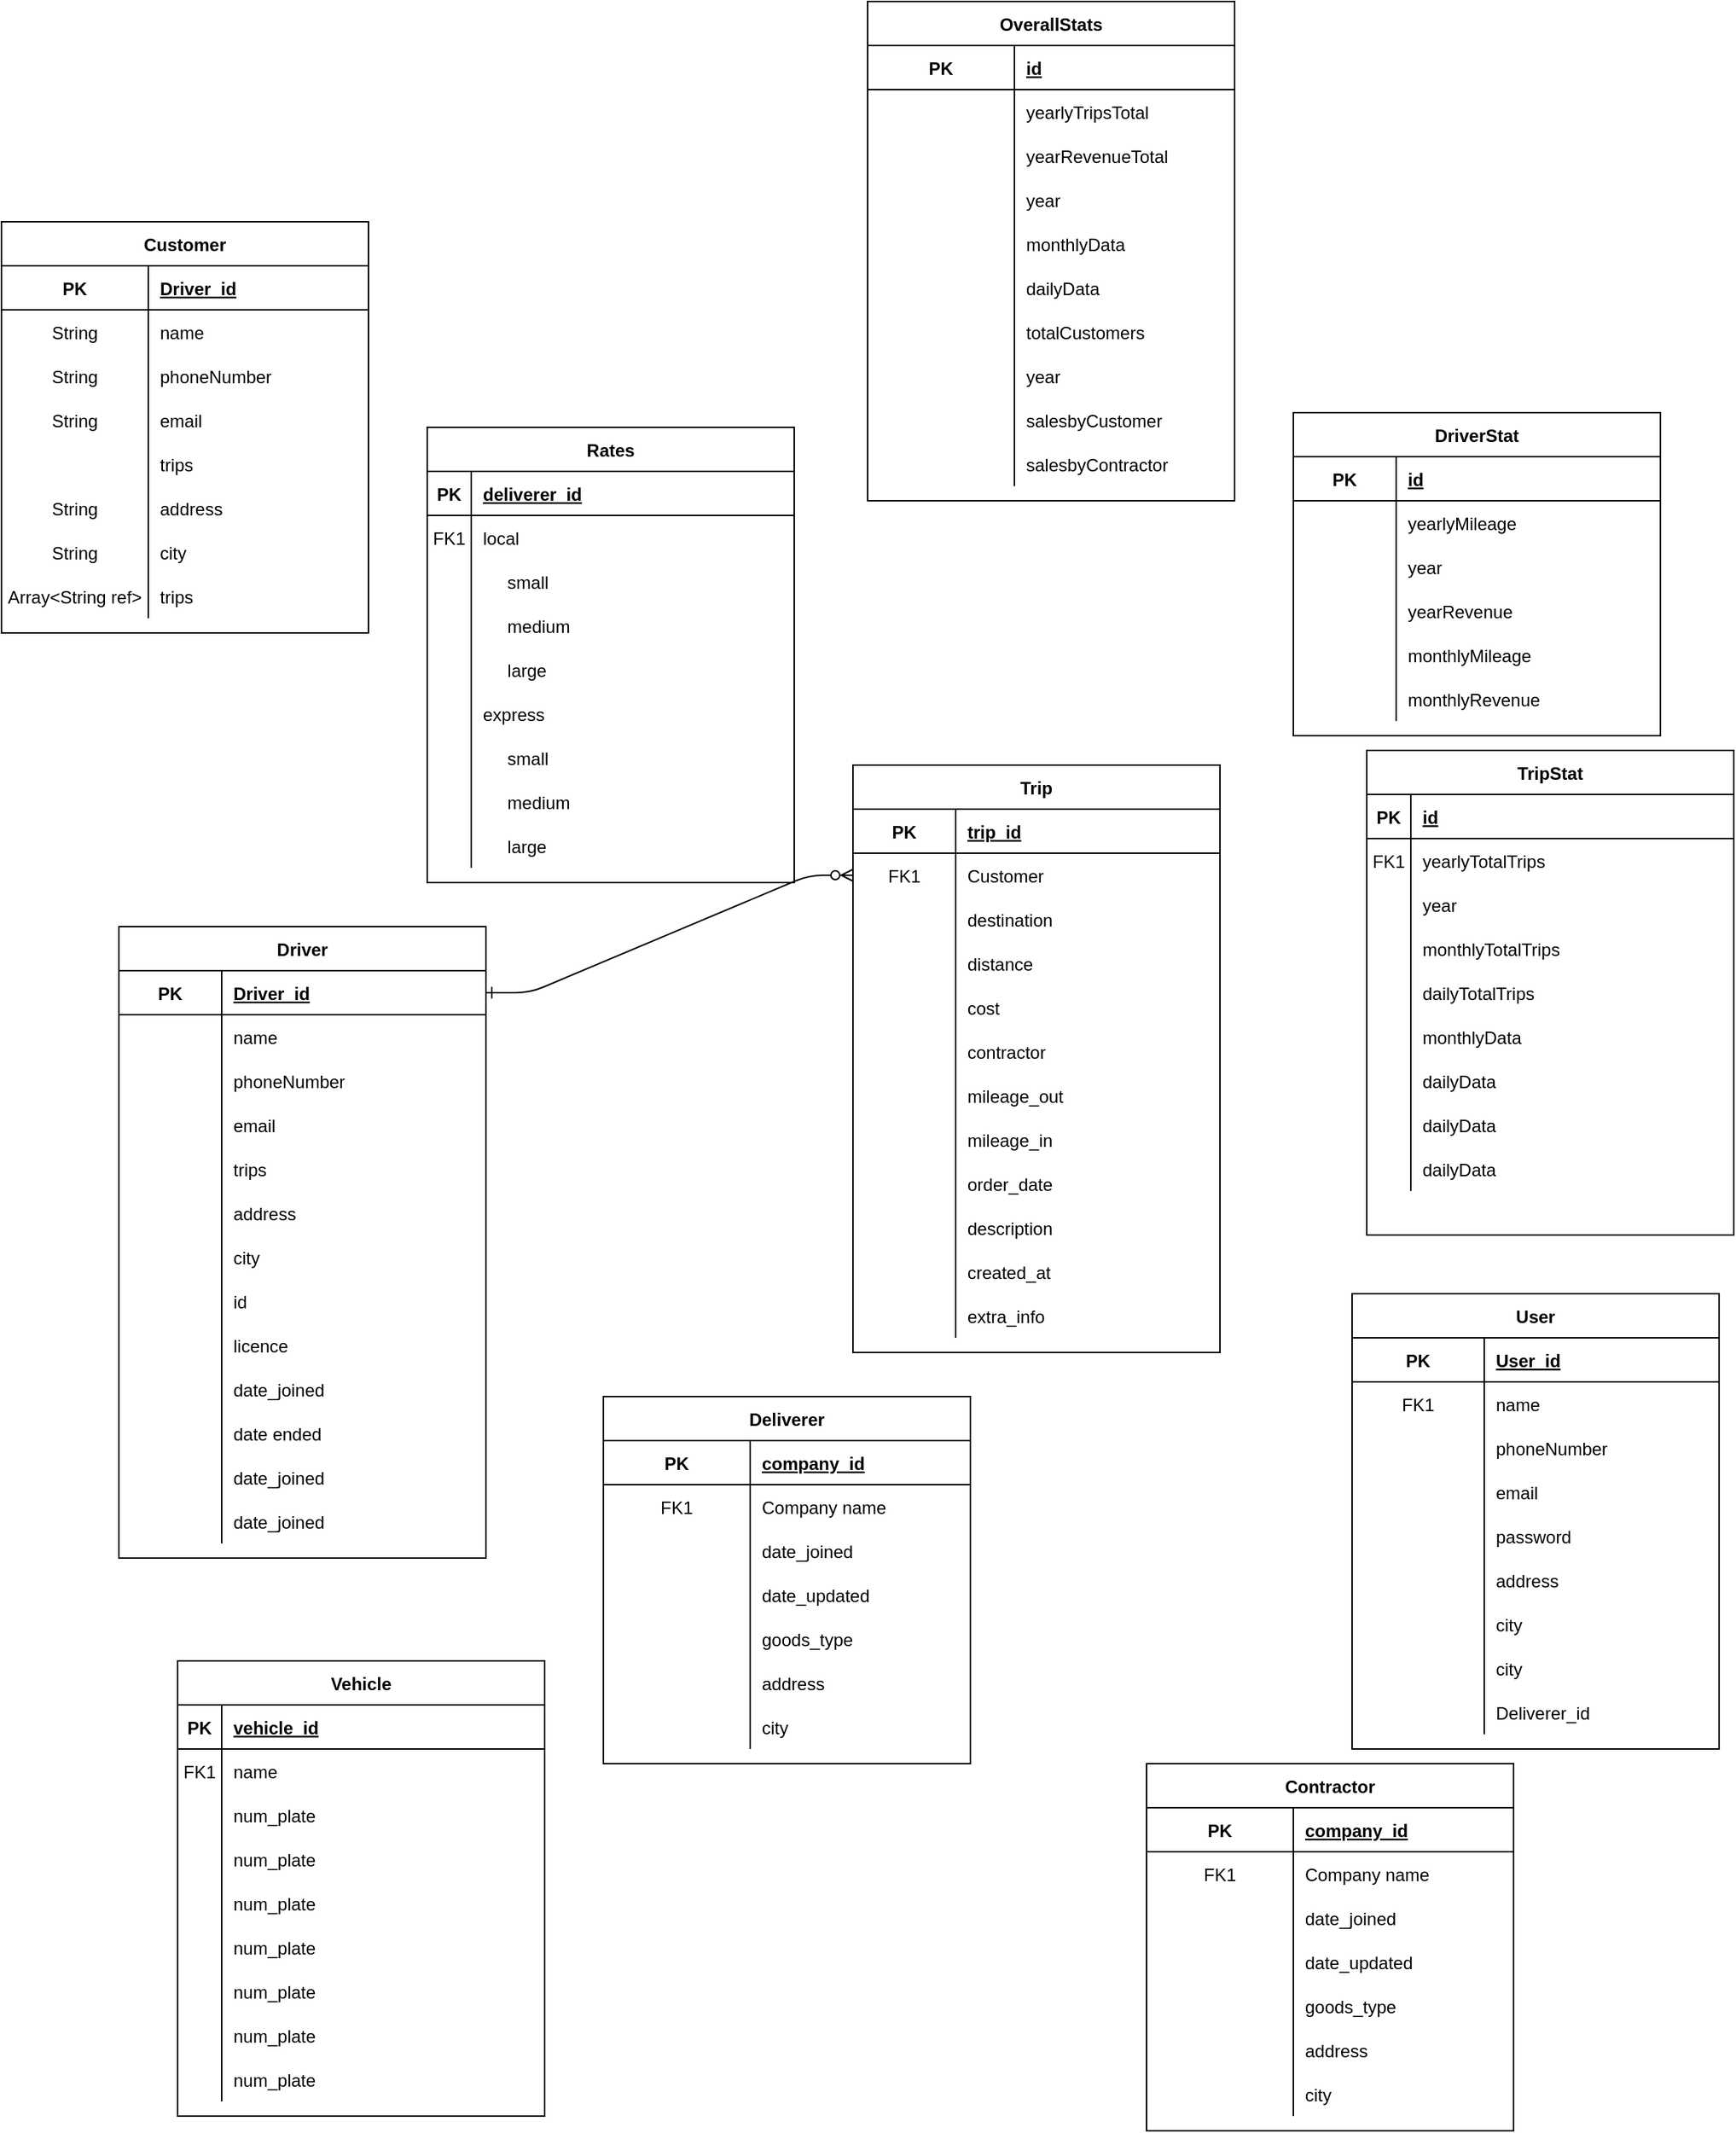 <mxfile version="14.6.13" type="device"><diagram id="R2lEEEUBdFMjLlhIrx00" name="Page-1"><mxGraphModel dx="1008" dy="1574" grid="1" gridSize="10" guides="1" tooltips="1" connect="1" arrows="1" fold="1" page="1" pageScale="1" pageWidth="850" pageHeight="1100" math="0" shadow="0" extFonts="Permanent Marker^https://fonts.googleapis.com/css?family=Permanent+Marker"><root><mxCell id="0"/><mxCell id="1" parent="0"/><mxCell id="C-vyLk0tnHw3VtMMgP7b-1" value="" style="edgeStyle=entityRelationEdgeStyle;endArrow=ERzeroToMany;startArrow=ERone;endFill=1;startFill=0;" parent="1" source="C-vyLk0tnHw3VtMMgP7b-24" target="C-vyLk0tnHw3VtMMgP7b-6" edge="1"><mxGeometry width="100" height="100" relative="1" as="geometry"><mxPoint x="340" y="720" as="sourcePoint"/><mxPoint x="440" y="620" as="targetPoint"/></mxGeometry></mxCell><mxCell id="C-vyLk0tnHw3VtMMgP7b-2" value="Trip" style="shape=table;startSize=30;container=1;collapsible=1;childLayout=tableLayout;fixedRows=1;rowLines=0;fontStyle=1;align=center;resizeLast=1;" parent="1" vertex="1"><mxGeometry x="610" y="20" width="250" height="400" as="geometry"/></mxCell><mxCell id="C-vyLk0tnHw3VtMMgP7b-3" value="" style="shape=partialRectangle;collapsible=0;dropTarget=0;pointerEvents=0;fillColor=none;points=[[0,0.5],[1,0.5]];portConstraint=eastwest;top=0;left=0;right=0;bottom=1;" parent="C-vyLk0tnHw3VtMMgP7b-2" vertex="1"><mxGeometry y="30" width="250" height="30" as="geometry"/></mxCell><mxCell id="C-vyLk0tnHw3VtMMgP7b-4" value="PK" style="shape=partialRectangle;overflow=hidden;connectable=0;fillColor=none;top=0;left=0;bottom=0;right=0;fontStyle=1;" parent="C-vyLk0tnHw3VtMMgP7b-3" vertex="1"><mxGeometry width="70" height="30" as="geometry"/></mxCell><mxCell id="C-vyLk0tnHw3VtMMgP7b-5" value="trip_id" style="shape=partialRectangle;overflow=hidden;connectable=0;fillColor=none;top=0;left=0;bottom=0;right=0;align=left;spacingLeft=6;fontStyle=5;" parent="C-vyLk0tnHw3VtMMgP7b-3" vertex="1"><mxGeometry x="70" width="180" height="30" as="geometry"/></mxCell><mxCell id="C-vyLk0tnHw3VtMMgP7b-6" value="" style="shape=partialRectangle;collapsible=0;dropTarget=0;pointerEvents=0;fillColor=none;points=[[0,0.5],[1,0.5]];portConstraint=eastwest;top=0;left=0;right=0;bottom=0;" parent="C-vyLk0tnHw3VtMMgP7b-2" vertex="1"><mxGeometry y="60" width="250" height="30" as="geometry"/></mxCell><mxCell id="C-vyLk0tnHw3VtMMgP7b-7" value="FK1" style="shape=partialRectangle;overflow=hidden;connectable=0;fillColor=none;top=0;left=0;bottom=0;right=0;" parent="C-vyLk0tnHw3VtMMgP7b-6" vertex="1"><mxGeometry width="70" height="30" as="geometry"/></mxCell><mxCell id="C-vyLk0tnHw3VtMMgP7b-8" value="Customer" style="shape=partialRectangle;overflow=hidden;connectable=0;fillColor=none;top=0;left=0;bottom=0;right=0;align=left;spacingLeft=6;" parent="C-vyLk0tnHw3VtMMgP7b-6" vertex="1"><mxGeometry x="70" width="180" height="30" as="geometry"/></mxCell><mxCell id="C-vyLk0tnHw3VtMMgP7b-9" value="" style="shape=partialRectangle;collapsible=0;dropTarget=0;pointerEvents=0;fillColor=none;points=[[0,0.5],[1,0.5]];portConstraint=eastwest;top=0;left=0;right=0;bottom=0;" parent="C-vyLk0tnHw3VtMMgP7b-2" vertex="1"><mxGeometry y="90" width="250" height="30" as="geometry"/></mxCell><mxCell id="C-vyLk0tnHw3VtMMgP7b-10" value="" style="shape=partialRectangle;overflow=hidden;connectable=0;fillColor=none;top=0;left=0;bottom=0;right=0;" parent="C-vyLk0tnHw3VtMMgP7b-9" vertex="1"><mxGeometry width="70" height="30" as="geometry"/></mxCell><mxCell id="C-vyLk0tnHw3VtMMgP7b-11" value="destination" style="shape=partialRectangle;overflow=hidden;connectable=0;fillColor=none;top=0;left=0;bottom=0;right=0;align=left;spacingLeft=6;" parent="C-vyLk0tnHw3VtMMgP7b-9" vertex="1"><mxGeometry x="70" width="180" height="30" as="geometry"/></mxCell><mxCell id="rMWNdsVj8a16LpDVgik0-53" value="" style="shape=partialRectangle;collapsible=0;dropTarget=0;pointerEvents=0;fillColor=none;points=[[0,0.5],[1,0.5]];portConstraint=eastwest;top=0;left=0;right=0;bottom=0;" vertex="1" parent="C-vyLk0tnHw3VtMMgP7b-2"><mxGeometry y="120" width="250" height="30" as="geometry"/></mxCell><mxCell id="rMWNdsVj8a16LpDVgik0-54" value="" style="shape=partialRectangle;overflow=hidden;connectable=0;fillColor=none;top=0;left=0;bottom=0;right=0;" vertex="1" parent="rMWNdsVj8a16LpDVgik0-53"><mxGeometry width="70" height="30" as="geometry"/></mxCell><mxCell id="rMWNdsVj8a16LpDVgik0-55" value="distance" style="shape=partialRectangle;overflow=hidden;connectable=0;fillColor=none;top=0;left=0;bottom=0;right=0;align=left;spacingLeft=6;" vertex="1" parent="rMWNdsVj8a16LpDVgik0-53"><mxGeometry x="70" width="180" height="30" as="geometry"/></mxCell><mxCell id="rMWNdsVj8a16LpDVgik0-56" value="" style="shape=partialRectangle;collapsible=0;dropTarget=0;pointerEvents=0;fillColor=none;points=[[0,0.5],[1,0.5]];portConstraint=eastwest;top=0;left=0;right=0;bottom=0;" vertex="1" parent="C-vyLk0tnHw3VtMMgP7b-2"><mxGeometry y="150" width="250" height="30" as="geometry"/></mxCell><mxCell id="rMWNdsVj8a16LpDVgik0-57" value="" style="shape=partialRectangle;overflow=hidden;connectable=0;fillColor=none;top=0;left=0;bottom=0;right=0;" vertex="1" parent="rMWNdsVj8a16LpDVgik0-56"><mxGeometry width="70" height="30" as="geometry"/></mxCell><mxCell id="rMWNdsVj8a16LpDVgik0-58" value="cost" style="shape=partialRectangle;overflow=hidden;connectable=0;fillColor=none;top=0;left=0;bottom=0;right=0;align=left;spacingLeft=6;" vertex="1" parent="rMWNdsVj8a16LpDVgik0-56"><mxGeometry x="70" width="180" height="30" as="geometry"/></mxCell><mxCell id="rMWNdsVj8a16LpDVgik0-59" value="" style="shape=partialRectangle;collapsible=0;dropTarget=0;pointerEvents=0;fillColor=none;points=[[0,0.5],[1,0.5]];portConstraint=eastwest;top=0;left=0;right=0;bottom=0;" vertex="1" parent="C-vyLk0tnHw3VtMMgP7b-2"><mxGeometry y="180" width="250" height="30" as="geometry"/></mxCell><mxCell id="rMWNdsVj8a16LpDVgik0-60" value="" style="shape=partialRectangle;overflow=hidden;connectable=0;fillColor=none;top=0;left=0;bottom=0;right=0;" vertex="1" parent="rMWNdsVj8a16LpDVgik0-59"><mxGeometry width="70" height="30" as="geometry"/></mxCell><mxCell id="rMWNdsVj8a16LpDVgik0-61" value="contractor" style="shape=partialRectangle;overflow=hidden;connectable=0;fillColor=none;top=0;left=0;bottom=0;right=0;align=left;spacingLeft=6;" vertex="1" parent="rMWNdsVj8a16LpDVgik0-59"><mxGeometry x="70" width="180" height="30" as="geometry"/></mxCell><mxCell id="rMWNdsVj8a16LpDVgik0-62" value="" style="shape=partialRectangle;collapsible=0;dropTarget=0;pointerEvents=0;fillColor=none;points=[[0,0.5],[1,0.5]];portConstraint=eastwest;top=0;left=0;right=0;bottom=0;" vertex="1" parent="C-vyLk0tnHw3VtMMgP7b-2"><mxGeometry y="210" width="250" height="30" as="geometry"/></mxCell><mxCell id="rMWNdsVj8a16LpDVgik0-63" value="" style="shape=partialRectangle;overflow=hidden;connectable=0;fillColor=none;top=0;left=0;bottom=0;right=0;" vertex="1" parent="rMWNdsVj8a16LpDVgik0-62"><mxGeometry width="70" height="30" as="geometry"/></mxCell><mxCell id="rMWNdsVj8a16LpDVgik0-64" value="mileage_out" style="shape=partialRectangle;overflow=hidden;connectable=0;fillColor=none;top=0;left=0;bottom=0;right=0;align=left;spacingLeft=6;" vertex="1" parent="rMWNdsVj8a16LpDVgik0-62"><mxGeometry x="70" width="180" height="30" as="geometry"/></mxCell><mxCell id="rMWNdsVj8a16LpDVgik0-65" value="" style="shape=partialRectangle;collapsible=0;dropTarget=0;pointerEvents=0;fillColor=none;points=[[0,0.5],[1,0.5]];portConstraint=eastwest;top=0;left=0;right=0;bottom=0;" vertex="1" parent="C-vyLk0tnHw3VtMMgP7b-2"><mxGeometry y="240" width="250" height="30" as="geometry"/></mxCell><mxCell id="rMWNdsVj8a16LpDVgik0-66" value="" style="shape=partialRectangle;overflow=hidden;connectable=0;fillColor=none;top=0;left=0;bottom=0;right=0;" vertex="1" parent="rMWNdsVj8a16LpDVgik0-65"><mxGeometry width="70" height="30" as="geometry"/></mxCell><mxCell id="rMWNdsVj8a16LpDVgik0-67" value="mileage_in" style="shape=partialRectangle;overflow=hidden;connectable=0;fillColor=none;top=0;left=0;bottom=0;right=0;align=left;spacingLeft=6;" vertex="1" parent="rMWNdsVj8a16LpDVgik0-65"><mxGeometry x="70" width="180" height="30" as="geometry"/></mxCell><mxCell id="rMWNdsVj8a16LpDVgik0-68" value="" style="shape=partialRectangle;collapsible=0;dropTarget=0;pointerEvents=0;fillColor=none;points=[[0,0.5],[1,0.5]];portConstraint=eastwest;top=0;left=0;right=0;bottom=0;" vertex="1" parent="C-vyLk0tnHw3VtMMgP7b-2"><mxGeometry y="270" width="250" height="30" as="geometry"/></mxCell><mxCell id="rMWNdsVj8a16LpDVgik0-69" value="" style="shape=partialRectangle;overflow=hidden;connectable=0;fillColor=none;top=0;left=0;bottom=0;right=0;" vertex="1" parent="rMWNdsVj8a16LpDVgik0-68"><mxGeometry width="70" height="30" as="geometry"/></mxCell><mxCell id="rMWNdsVj8a16LpDVgik0-70" value="order_date" style="shape=partialRectangle;overflow=hidden;connectable=0;fillColor=none;top=0;left=0;bottom=0;right=0;align=left;spacingLeft=6;" vertex="1" parent="rMWNdsVj8a16LpDVgik0-68"><mxGeometry x="70" width="180" height="30" as="geometry"/></mxCell><mxCell id="rMWNdsVj8a16LpDVgik0-71" value="" style="shape=partialRectangle;collapsible=0;dropTarget=0;pointerEvents=0;fillColor=none;points=[[0,0.5],[1,0.5]];portConstraint=eastwest;top=0;left=0;right=0;bottom=0;" vertex="1" parent="C-vyLk0tnHw3VtMMgP7b-2"><mxGeometry y="300" width="250" height="30" as="geometry"/></mxCell><mxCell id="rMWNdsVj8a16LpDVgik0-72" value="" style="shape=partialRectangle;overflow=hidden;connectable=0;fillColor=none;top=0;left=0;bottom=0;right=0;" vertex="1" parent="rMWNdsVj8a16LpDVgik0-71"><mxGeometry width="70" height="30" as="geometry"/></mxCell><mxCell id="rMWNdsVj8a16LpDVgik0-73" value="description" style="shape=partialRectangle;overflow=hidden;connectable=0;fillColor=none;top=0;left=0;bottom=0;right=0;align=left;spacingLeft=6;" vertex="1" parent="rMWNdsVj8a16LpDVgik0-71"><mxGeometry x="70" width="180" height="30" as="geometry"/></mxCell><mxCell id="rMWNdsVj8a16LpDVgik0-74" value="" style="shape=partialRectangle;collapsible=0;dropTarget=0;pointerEvents=0;fillColor=none;points=[[0,0.5],[1,0.5]];portConstraint=eastwest;top=0;left=0;right=0;bottom=0;" vertex="1" parent="C-vyLk0tnHw3VtMMgP7b-2"><mxGeometry y="330" width="250" height="30" as="geometry"/></mxCell><mxCell id="rMWNdsVj8a16LpDVgik0-75" value="" style="shape=partialRectangle;overflow=hidden;connectable=0;fillColor=none;top=0;left=0;bottom=0;right=0;" vertex="1" parent="rMWNdsVj8a16LpDVgik0-74"><mxGeometry width="70" height="30" as="geometry"/></mxCell><mxCell id="rMWNdsVj8a16LpDVgik0-76" value="created_at" style="shape=partialRectangle;overflow=hidden;connectable=0;fillColor=none;top=0;left=0;bottom=0;right=0;align=left;spacingLeft=6;" vertex="1" parent="rMWNdsVj8a16LpDVgik0-74"><mxGeometry x="70" width="180" height="30" as="geometry"/></mxCell><mxCell id="rMWNdsVj8a16LpDVgik0-77" value="" style="shape=partialRectangle;collapsible=0;dropTarget=0;pointerEvents=0;fillColor=none;points=[[0,0.5],[1,0.5]];portConstraint=eastwest;top=0;left=0;right=0;bottom=0;" vertex="1" parent="C-vyLk0tnHw3VtMMgP7b-2"><mxGeometry y="360" width="250" height="30" as="geometry"/></mxCell><mxCell id="rMWNdsVj8a16LpDVgik0-78" value="" style="shape=partialRectangle;overflow=hidden;connectable=0;fillColor=none;top=0;left=0;bottom=0;right=0;" vertex="1" parent="rMWNdsVj8a16LpDVgik0-77"><mxGeometry width="70" height="30" as="geometry"/></mxCell><mxCell id="rMWNdsVj8a16LpDVgik0-79" value="extra_info" style="shape=partialRectangle;overflow=hidden;connectable=0;fillColor=none;top=0;left=0;bottom=0;right=0;align=left;spacingLeft=6;" vertex="1" parent="rMWNdsVj8a16LpDVgik0-77"><mxGeometry x="70" width="180" height="30" as="geometry"/></mxCell><mxCell id="C-vyLk0tnHw3VtMMgP7b-23" value="Driver" style="shape=table;startSize=30;container=1;collapsible=1;childLayout=tableLayout;fixedRows=1;rowLines=0;fontStyle=1;align=center;resizeLast=1;" parent="1" vertex="1"><mxGeometry x="110" y="130" width="250" height="430" as="geometry"/></mxCell><mxCell id="C-vyLk0tnHw3VtMMgP7b-24" value="" style="shape=partialRectangle;collapsible=0;dropTarget=0;pointerEvents=0;fillColor=none;points=[[0,0.5],[1,0.5]];portConstraint=eastwest;top=0;left=0;right=0;bottom=1;" parent="C-vyLk0tnHw3VtMMgP7b-23" vertex="1"><mxGeometry y="30" width="250" height="30" as="geometry"/></mxCell><mxCell id="C-vyLk0tnHw3VtMMgP7b-25" value="PK" style="shape=partialRectangle;overflow=hidden;connectable=0;fillColor=none;top=0;left=0;bottom=0;right=0;fontStyle=1;" parent="C-vyLk0tnHw3VtMMgP7b-24" vertex="1"><mxGeometry width="70" height="30" as="geometry"/></mxCell><mxCell id="C-vyLk0tnHw3VtMMgP7b-26" value="Driver_id" style="shape=partialRectangle;overflow=hidden;connectable=0;fillColor=none;top=0;left=0;bottom=0;right=0;align=left;spacingLeft=6;fontStyle=5;" parent="C-vyLk0tnHw3VtMMgP7b-24" vertex="1"><mxGeometry x="70" width="180" height="30" as="geometry"/></mxCell><mxCell id="C-vyLk0tnHw3VtMMgP7b-27" value="" style="shape=partialRectangle;collapsible=0;dropTarget=0;pointerEvents=0;fillColor=none;points=[[0,0.5],[1,0.5]];portConstraint=eastwest;top=0;left=0;right=0;bottom=0;" parent="C-vyLk0tnHw3VtMMgP7b-23" vertex="1"><mxGeometry y="60" width="250" height="30" as="geometry"/></mxCell><mxCell id="C-vyLk0tnHw3VtMMgP7b-28" value="" style="shape=partialRectangle;overflow=hidden;connectable=0;fillColor=none;top=0;left=0;bottom=0;right=0;" parent="C-vyLk0tnHw3VtMMgP7b-27" vertex="1"><mxGeometry width="70" height="30" as="geometry"/></mxCell><mxCell id="C-vyLk0tnHw3VtMMgP7b-29" value="name" style="shape=partialRectangle;overflow=hidden;connectable=0;fillColor=none;top=0;left=0;bottom=0;right=0;align=left;spacingLeft=6;" parent="C-vyLk0tnHw3VtMMgP7b-27" vertex="1"><mxGeometry x="70" width="180" height="30" as="geometry"/></mxCell><mxCell id="tIquGv1PL3rrnh5K-FIm-61" value="" style="shape=partialRectangle;collapsible=0;dropTarget=0;pointerEvents=0;fillColor=none;points=[[0,0.5],[1,0.5]];portConstraint=eastwest;top=0;left=0;right=0;bottom=0;" parent="C-vyLk0tnHw3VtMMgP7b-23" vertex="1"><mxGeometry y="90" width="250" height="30" as="geometry"/></mxCell><mxCell id="tIquGv1PL3rrnh5K-FIm-62" value="" style="shape=partialRectangle;overflow=hidden;connectable=0;fillColor=none;top=0;left=0;bottom=0;right=0;" parent="tIquGv1PL3rrnh5K-FIm-61" vertex="1"><mxGeometry width="70" height="30" as="geometry"/></mxCell><mxCell id="tIquGv1PL3rrnh5K-FIm-63" value="phoneNumber" style="shape=partialRectangle;overflow=hidden;connectable=0;fillColor=none;top=0;left=0;bottom=0;right=0;align=left;spacingLeft=6;" parent="tIquGv1PL3rrnh5K-FIm-61" vertex="1"><mxGeometry x="70" width="180" height="30" as="geometry"/></mxCell><mxCell id="tIquGv1PL3rrnh5K-FIm-64" value="" style="shape=partialRectangle;collapsible=0;dropTarget=0;pointerEvents=0;fillColor=none;points=[[0,0.5],[1,0.5]];portConstraint=eastwest;top=0;left=0;right=0;bottom=0;" parent="C-vyLk0tnHw3VtMMgP7b-23" vertex="1"><mxGeometry y="120" width="250" height="30" as="geometry"/></mxCell><mxCell id="tIquGv1PL3rrnh5K-FIm-65" value="" style="shape=partialRectangle;overflow=hidden;connectable=0;fillColor=none;top=0;left=0;bottom=0;right=0;" parent="tIquGv1PL3rrnh5K-FIm-64" vertex="1"><mxGeometry width="70" height="30" as="geometry"/></mxCell><mxCell id="tIquGv1PL3rrnh5K-FIm-66" value="email" style="shape=partialRectangle;overflow=hidden;connectable=0;fillColor=none;top=0;left=0;bottom=0;right=0;align=left;spacingLeft=6;" parent="tIquGv1PL3rrnh5K-FIm-64" vertex="1"><mxGeometry x="70" width="180" height="30" as="geometry"/></mxCell><mxCell id="tIquGv1PL3rrnh5K-FIm-67" value="" style="shape=partialRectangle;collapsible=0;dropTarget=0;pointerEvents=0;fillColor=none;points=[[0,0.5],[1,0.5]];portConstraint=eastwest;top=0;left=0;right=0;bottom=0;" parent="C-vyLk0tnHw3VtMMgP7b-23" vertex="1"><mxGeometry y="150" width="250" height="30" as="geometry"/></mxCell><mxCell id="tIquGv1PL3rrnh5K-FIm-68" value="" style="shape=partialRectangle;overflow=hidden;connectable=0;fillColor=none;top=0;left=0;bottom=0;right=0;" parent="tIquGv1PL3rrnh5K-FIm-67" vertex="1"><mxGeometry width="70" height="30" as="geometry"/></mxCell><mxCell id="tIquGv1PL3rrnh5K-FIm-69" value="trips" style="shape=partialRectangle;overflow=hidden;connectable=0;fillColor=none;top=0;left=0;bottom=0;right=0;align=left;spacingLeft=6;" parent="tIquGv1PL3rrnh5K-FIm-67" vertex="1"><mxGeometry x="70" width="180" height="30" as="geometry"/></mxCell><mxCell id="tIquGv1PL3rrnh5K-FIm-70" value="" style="shape=partialRectangle;collapsible=0;dropTarget=0;pointerEvents=0;fillColor=none;points=[[0,0.5],[1,0.5]];portConstraint=eastwest;top=0;left=0;right=0;bottom=0;" parent="C-vyLk0tnHw3VtMMgP7b-23" vertex="1"><mxGeometry y="180" width="250" height="30" as="geometry"/></mxCell><mxCell id="tIquGv1PL3rrnh5K-FIm-71" value="" style="shape=partialRectangle;overflow=hidden;connectable=0;fillColor=none;top=0;left=0;bottom=0;right=0;" parent="tIquGv1PL3rrnh5K-FIm-70" vertex="1"><mxGeometry width="70" height="30" as="geometry"/></mxCell><mxCell id="tIquGv1PL3rrnh5K-FIm-72" value="address" style="shape=partialRectangle;overflow=hidden;connectable=0;fillColor=none;top=0;left=0;bottom=0;right=0;align=left;spacingLeft=6;" parent="tIquGv1PL3rrnh5K-FIm-70" vertex="1"><mxGeometry x="70" width="180" height="30" as="geometry"/></mxCell><mxCell id="tIquGv1PL3rrnh5K-FIm-73" value="" style="shape=partialRectangle;collapsible=0;dropTarget=0;pointerEvents=0;fillColor=none;points=[[0,0.5],[1,0.5]];portConstraint=eastwest;top=0;left=0;right=0;bottom=0;" parent="C-vyLk0tnHw3VtMMgP7b-23" vertex="1"><mxGeometry y="210" width="250" height="30" as="geometry"/></mxCell><mxCell id="tIquGv1PL3rrnh5K-FIm-74" value="" style="shape=partialRectangle;overflow=hidden;connectable=0;fillColor=none;top=0;left=0;bottom=0;right=0;" parent="tIquGv1PL3rrnh5K-FIm-73" vertex="1"><mxGeometry width="70" height="30" as="geometry"/></mxCell><mxCell id="tIquGv1PL3rrnh5K-FIm-75" value="city" style="shape=partialRectangle;overflow=hidden;connectable=0;fillColor=none;top=0;left=0;bottom=0;right=0;align=left;spacingLeft=6;" parent="tIquGv1PL3rrnh5K-FIm-73" vertex="1"><mxGeometry x="70" width="180" height="30" as="geometry"/></mxCell><mxCell id="tIquGv1PL3rrnh5K-FIm-104" value="" style="shape=partialRectangle;collapsible=0;dropTarget=0;pointerEvents=0;fillColor=none;points=[[0,0.5],[1,0.5]];portConstraint=eastwest;top=0;left=0;right=0;bottom=0;" parent="C-vyLk0tnHw3VtMMgP7b-23" vertex="1"><mxGeometry y="240" width="250" height="30" as="geometry"/></mxCell><mxCell id="tIquGv1PL3rrnh5K-FIm-105" value="" style="shape=partialRectangle;overflow=hidden;connectable=0;fillColor=none;top=0;left=0;bottom=0;right=0;" parent="tIquGv1PL3rrnh5K-FIm-104" vertex="1"><mxGeometry width="70" height="30" as="geometry"/></mxCell><mxCell id="tIquGv1PL3rrnh5K-FIm-106" value="id" style="shape=partialRectangle;overflow=hidden;connectable=0;fillColor=none;top=0;left=0;bottom=0;right=0;align=left;spacingLeft=6;" parent="tIquGv1PL3rrnh5K-FIm-104" vertex="1"><mxGeometry x="70" width="180" height="30" as="geometry"/></mxCell><mxCell id="tIquGv1PL3rrnh5K-FIm-107" value="" style="shape=partialRectangle;collapsible=0;dropTarget=0;pointerEvents=0;fillColor=none;points=[[0,0.5],[1,0.5]];portConstraint=eastwest;top=0;left=0;right=0;bottom=0;" parent="C-vyLk0tnHw3VtMMgP7b-23" vertex="1"><mxGeometry y="270" width="250" height="30" as="geometry"/></mxCell><mxCell id="tIquGv1PL3rrnh5K-FIm-108" value="" style="shape=partialRectangle;overflow=hidden;connectable=0;fillColor=none;top=0;left=0;bottom=0;right=0;" parent="tIquGv1PL3rrnh5K-FIm-107" vertex="1"><mxGeometry width="70" height="30" as="geometry"/></mxCell><mxCell id="tIquGv1PL3rrnh5K-FIm-109" value="licence" style="shape=partialRectangle;overflow=hidden;connectable=0;fillColor=none;top=0;left=0;bottom=0;right=0;align=left;spacingLeft=6;" parent="tIquGv1PL3rrnh5K-FIm-107" vertex="1"><mxGeometry x="70" width="180" height="30" as="geometry"/></mxCell><mxCell id="tIquGv1PL3rrnh5K-FIm-110" value="" style="shape=partialRectangle;collapsible=0;dropTarget=0;pointerEvents=0;fillColor=none;points=[[0,0.5],[1,0.5]];portConstraint=eastwest;top=0;left=0;right=0;bottom=0;" parent="C-vyLk0tnHw3VtMMgP7b-23" vertex="1"><mxGeometry y="300" width="250" height="30" as="geometry"/></mxCell><mxCell id="tIquGv1PL3rrnh5K-FIm-111" value="" style="shape=partialRectangle;overflow=hidden;connectable=0;fillColor=none;top=0;left=0;bottom=0;right=0;" parent="tIquGv1PL3rrnh5K-FIm-110" vertex="1"><mxGeometry width="70" height="30" as="geometry"/></mxCell><mxCell id="tIquGv1PL3rrnh5K-FIm-112" value="date_joined" style="shape=partialRectangle;overflow=hidden;connectable=0;fillColor=none;top=0;left=0;bottom=0;right=0;align=left;spacingLeft=6;" parent="tIquGv1PL3rrnh5K-FIm-110" vertex="1"><mxGeometry x="70" width="180" height="30" as="geometry"/></mxCell><mxCell id="tIquGv1PL3rrnh5K-FIm-113" value="" style="shape=partialRectangle;collapsible=0;dropTarget=0;pointerEvents=0;fillColor=none;points=[[0,0.5],[1,0.5]];portConstraint=eastwest;top=0;left=0;right=0;bottom=0;" parent="C-vyLk0tnHw3VtMMgP7b-23" vertex="1"><mxGeometry y="330" width="250" height="30" as="geometry"/></mxCell><mxCell id="tIquGv1PL3rrnh5K-FIm-114" value="" style="shape=partialRectangle;overflow=hidden;connectable=0;fillColor=none;top=0;left=0;bottom=0;right=0;" parent="tIquGv1PL3rrnh5K-FIm-113" vertex="1"><mxGeometry width="70" height="30" as="geometry"/></mxCell><mxCell id="tIquGv1PL3rrnh5K-FIm-115" value="date ended" style="shape=partialRectangle;overflow=hidden;connectable=0;fillColor=none;top=0;left=0;bottom=0;right=0;align=left;spacingLeft=6;" parent="tIquGv1PL3rrnh5K-FIm-113" vertex="1"><mxGeometry x="70" width="180" height="30" as="geometry"/></mxCell><mxCell id="tIquGv1PL3rrnh5K-FIm-116" value="" style="shape=partialRectangle;collapsible=0;dropTarget=0;pointerEvents=0;fillColor=none;points=[[0,0.5],[1,0.5]];portConstraint=eastwest;top=0;left=0;right=0;bottom=0;" parent="C-vyLk0tnHw3VtMMgP7b-23" vertex="1"><mxGeometry y="360" width="250" height="30" as="geometry"/></mxCell><mxCell id="tIquGv1PL3rrnh5K-FIm-117" value="" style="shape=partialRectangle;overflow=hidden;connectable=0;fillColor=none;top=0;left=0;bottom=0;right=0;" parent="tIquGv1PL3rrnh5K-FIm-116" vertex="1"><mxGeometry width="70" height="30" as="geometry"/></mxCell><mxCell id="tIquGv1PL3rrnh5K-FIm-118" value="date_joined" style="shape=partialRectangle;overflow=hidden;connectable=0;fillColor=none;top=0;left=0;bottom=0;right=0;align=left;spacingLeft=6;" parent="tIquGv1PL3rrnh5K-FIm-116" vertex="1"><mxGeometry x="70" width="180" height="30" as="geometry"/></mxCell><mxCell id="tIquGv1PL3rrnh5K-FIm-119" value="" style="shape=partialRectangle;collapsible=0;dropTarget=0;pointerEvents=0;fillColor=none;points=[[0,0.5],[1,0.5]];portConstraint=eastwest;top=0;left=0;right=0;bottom=0;" parent="C-vyLk0tnHw3VtMMgP7b-23" vertex="1"><mxGeometry y="390" width="250" height="30" as="geometry"/></mxCell><mxCell id="tIquGv1PL3rrnh5K-FIm-120" value="" style="shape=partialRectangle;overflow=hidden;connectable=0;fillColor=none;top=0;left=0;bottom=0;right=0;" parent="tIquGv1PL3rrnh5K-FIm-119" vertex="1"><mxGeometry width="70" height="30" as="geometry"/></mxCell><mxCell id="tIquGv1PL3rrnh5K-FIm-121" value="date_joined" style="shape=partialRectangle;overflow=hidden;connectable=0;fillColor=none;top=0;left=0;bottom=0;right=0;align=left;spacingLeft=6;" parent="tIquGv1PL3rrnh5K-FIm-119" vertex="1"><mxGeometry x="70" width="180" height="30" as="geometry"/></mxCell><mxCell id="tIquGv1PL3rrnh5K-FIm-1" value="Vehicle" style="shape=table;startSize=30;container=1;collapsible=1;childLayout=tableLayout;fixedRows=1;rowLines=0;fontStyle=1;align=center;resizeLast=1;" parent="1" vertex="1"><mxGeometry x="150" y="630" width="250" height="310" as="geometry"/></mxCell><mxCell id="tIquGv1PL3rrnh5K-FIm-2" value="" style="shape=partialRectangle;collapsible=0;dropTarget=0;pointerEvents=0;fillColor=none;points=[[0,0.5],[1,0.5]];portConstraint=eastwest;top=0;left=0;right=0;bottom=1;" parent="tIquGv1PL3rrnh5K-FIm-1" vertex="1"><mxGeometry y="30" width="250" height="30" as="geometry"/></mxCell><mxCell id="tIquGv1PL3rrnh5K-FIm-3" value="PK" style="shape=partialRectangle;overflow=hidden;connectable=0;fillColor=none;top=0;left=0;bottom=0;right=0;fontStyle=1;" parent="tIquGv1PL3rrnh5K-FIm-2" vertex="1"><mxGeometry width="30" height="30" as="geometry"/></mxCell><mxCell id="tIquGv1PL3rrnh5K-FIm-4" value="vehicle_id" style="shape=partialRectangle;overflow=hidden;connectable=0;fillColor=none;top=0;left=0;bottom=0;right=0;align=left;spacingLeft=6;fontStyle=5;" parent="tIquGv1PL3rrnh5K-FIm-2" vertex="1"><mxGeometry x="30" width="220" height="30" as="geometry"/></mxCell><mxCell id="tIquGv1PL3rrnh5K-FIm-5" value="" style="shape=partialRectangle;collapsible=0;dropTarget=0;pointerEvents=0;fillColor=none;points=[[0,0.5],[1,0.5]];portConstraint=eastwest;top=0;left=0;right=0;bottom=0;" parent="tIquGv1PL3rrnh5K-FIm-1" vertex="1"><mxGeometry y="60" width="250" height="30" as="geometry"/></mxCell><mxCell id="tIquGv1PL3rrnh5K-FIm-6" value="FK1" style="shape=partialRectangle;overflow=hidden;connectable=0;fillColor=none;top=0;left=0;bottom=0;right=0;" parent="tIquGv1PL3rrnh5K-FIm-5" vertex="1"><mxGeometry width="30" height="30" as="geometry"/></mxCell><mxCell id="tIquGv1PL3rrnh5K-FIm-7" value="name" style="shape=partialRectangle;overflow=hidden;connectable=0;fillColor=none;top=0;left=0;bottom=0;right=0;align=left;spacingLeft=6;" parent="tIquGv1PL3rrnh5K-FIm-5" vertex="1"><mxGeometry x="30" width="220" height="30" as="geometry"/></mxCell><mxCell id="tIquGv1PL3rrnh5K-FIm-8" value="" style="shape=partialRectangle;collapsible=0;dropTarget=0;pointerEvents=0;fillColor=none;points=[[0,0.5],[1,0.5]];portConstraint=eastwest;top=0;left=0;right=0;bottom=0;" parent="tIquGv1PL3rrnh5K-FIm-1" vertex="1"><mxGeometry y="90" width="250" height="30" as="geometry"/></mxCell><mxCell id="tIquGv1PL3rrnh5K-FIm-9" value="" style="shape=partialRectangle;overflow=hidden;connectable=0;fillColor=none;top=0;left=0;bottom=0;right=0;" parent="tIquGv1PL3rrnh5K-FIm-8" vertex="1"><mxGeometry width="30" height="30" as="geometry"/></mxCell><mxCell id="tIquGv1PL3rrnh5K-FIm-10" value="num_plate" style="shape=partialRectangle;overflow=hidden;connectable=0;fillColor=none;top=0;left=0;bottom=0;right=0;align=left;spacingLeft=6;" parent="tIquGv1PL3rrnh5K-FIm-8" vertex="1"><mxGeometry x="30" width="220" height="30" as="geometry"/></mxCell><mxCell id="tIquGv1PL3rrnh5K-FIm-193" value="" style="shape=partialRectangle;collapsible=0;dropTarget=0;pointerEvents=0;fillColor=none;points=[[0,0.5],[1,0.5]];portConstraint=eastwest;top=0;left=0;right=0;bottom=0;" parent="tIquGv1PL3rrnh5K-FIm-1" vertex="1"><mxGeometry y="120" width="250" height="30" as="geometry"/></mxCell><mxCell id="tIquGv1PL3rrnh5K-FIm-194" value="" style="shape=partialRectangle;overflow=hidden;connectable=0;fillColor=none;top=0;left=0;bottom=0;right=0;" parent="tIquGv1PL3rrnh5K-FIm-193" vertex="1"><mxGeometry width="30" height="30" as="geometry"/></mxCell><mxCell id="tIquGv1PL3rrnh5K-FIm-195" value="num_plate" style="shape=partialRectangle;overflow=hidden;connectable=0;fillColor=none;top=0;left=0;bottom=0;right=0;align=left;spacingLeft=6;" parent="tIquGv1PL3rrnh5K-FIm-193" vertex="1"><mxGeometry x="30" width="220" height="30" as="geometry"/></mxCell><mxCell id="tIquGv1PL3rrnh5K-FIm-196" value="" style="shape=partialRectangle;collapsible=0;dropTarget=0;pointerEvents=0;fillColor=none;points=[[0,0.5],[1,0.5]];portConstraint=eastwest;top=0;left=0;right=0;bottom=0;" parent="tIquGv1PL3rrnh5K-FIm-1" vertex="1"><mxGeometry y="150" width="250" height="30" as="geometry"/></mxCell><mxCell id="tIquGv1PL3rrnh5K-FIm-197" value="" style="shape=partialRectangle;overflow=hidden;connectable=0;fillColor=none;top=0;left=0;bottom=0;right=0;" parent="tIquGv1PL3rrnh5K-FIm-196" vertex="1"><mxGeometry width="30" height="30" as="geometry"/></mxCell><mxCell id="tIquGv1PL3rrnh5K-FIm-198" value="num_plate" style="shape=partialRectangle;overflow=hidden;connectable=0;fillColor=none;top=0;left=0;bottom=0;right=0;align=left;spacingLeft=6;" parent="tIquGv1PL3rrnh5K-FIm-196" vertex="1"><mxGeometry x="30" width="220" height="30" as="geometry"/></mxCell><mxCell id="tIquGv1PL3rrnh5K-FIm-199" value="" style="shape=partialRectangle;collapsible=0;dropTarget=0;pointerEvents=0;fillColor=none;points=[[0,0.5],[1,0.5]];portConstraint=eastwest;top=0;left=0;right=0;bottom=0;" parent="tIquGv1PL3rrnh5K-FIm-1" vertex="1"><mxGeometry y="180" width="250" height="30" as="geometry"/></mxCell><mxCell id="tIquGv1PL3rrnh5K-FIm-200" value="" style="shape=partialRectangle;overflow=hidden;connectable=0;fillColor=none;top=0;left=0;bottom=0;right=0;" parent="tIquGv1PL3rrnh5K-FIm-199" vertex="1"><mxGeometry width="30" height="30" as="geometry"/></mxCell><mxCell id="tIquGv1PL3rrnh5K-FIm-201" value="num_plate" style="shape=partialRectangle;overflow=hidden;connectable=0;fillColor=none;top=0;left=0;bottom=0;right=0;align=left;spacingLeft=6;" parent="tIquGv1PL3rrnh5K-FIm-199" vertex="1"><mxGeometry x="30" width="220" height="30" as="geometry"/></mxCell><mxCell id="tIquGv1PL3rrnh5K-FIm-202" value="" style="shape=partialRectangle;collapsible=0;dropTarget=0;pointerEvents=0;fillColor=none;points=[[0,0.5],[1,0.5]];portConstraint=eastwest;top=0;left=0;right=0;bottom=0;" parent="tIquGv1PL3rrnh5K-FIm-1" vertex="1"><mxGeometry y="210" width="250" height="30" as="geometry"/></mxCell><mxCell id="tIquGv1PL3rrnh5K-FIm-203" value="" style="shape=partialRectangle;overflow=hidden;connectable=0;fillColor=none;top=0;left=0;bottom=0;right=0;" parent="tIquGv1PL3rrnh5K-FIm-202" vertex="1"><mxGeometry width="30" height="30" as="geometry"/></mxCell><mxCell id="tIquGv1PL3rrnh5K-FIm-204" value="num_plate" style="shape=partialRectangle;overflow=hidden;connectable=0;fillColor=none;top=0;left=0;bottom=0;right=0;align=left;spacingLeft=6;" parent="tIquGv1PL3rrnh5K-FIm-202" vertex="1"><mxGeometry x="30" width="220" height="30" as="geometry"/></mxCell><mxCell id="tIquGv1PL3rrnh5K-FIm-205" value="" style="shape=partialRectangle;collapsible=0;dropTarget=0;pointerEvents=0;fillColor=none;points=[[0,0.5],[1,0.5]];portConstraint=eastwest;top=0;left=0;right=0;bottom=0;" parent="tIquGv1PL3rrnh5K-FIm-1" vertex="1"><mxGeometry y="240" width="250" height="30" as="geometry"/></mxCell><mxCell id="tIquGv1PL3rrnh5K-FIm-206" value="" style="shape=partialRectangle;overflow=hidden;connectable=0;fillColor=none;top=0;left=0;bottom=0;right=0;" parent="tIquGv1PL3rrnh5K-FIm-205" vertex="1"><mxGeometry width="30" height="30" as="geometry"/></mxCell><mxCell id="tIquGv1PL3rrnh5K-FIm-207" value="num_plate" style="shape=partialRectangle;overflow=hidden;connectable=0;fillColor=none;top=0;left=0;bottom=0;right=0;align=left;spacingLeft=6;" parent="tIquGv1PL3rrnh5K-FIm-205" vertex="1"><mxGeometry x="30" width="220" height="30" as="geometry"/></mxCell><mxCell id="tIquGv1PL3rrnh5K-FIm-208" value="" style="shape=partialRectangle;collapsible=0;dropTarget=0;pointerEvents=0;fillColor=none;points=[[0,0.5],[1,0.5]];portConstraint=eastwest;top=0;left=0;right=0;bottom=0;" parent="tIquGv1PL3rrnh5K-FIm-1" vertex="1"><mxGeometry y="270" width="250" height="30" as="geometry"/></mxCell><mxCell id="tIquGv1PL3rrnh5K-FIm-209" value="" style="shape=partialRectangle;overflow=hidden;connectable=0;fillColor=none;top=0;left=0;bottom=0;right=0;" parent="tIquGv1PL3rrnh5K-FIm-208" vertex="1"><mxGeometry width="30" height="30" as="geometry"/></mxCell><mxCell id="tIquGv1PL3rrnh5K-FIm-210" value="num_plate" style="shape=partialRectangle;overflow=hidden;connectable=0;fillColor=none;top=0;left=0;bottom=0;right=0;align=left;spacingLeft=6;" parent="tIquGv1PL3rrnh5K-FIm-208" vertex="1"><mxGeometry x="30" width="220" height="30" as="geometry"/></mxCell><mxCell id="tIquGv1PL3rrnh5K-FIm-11" value="Deliverer" style="shape=table;startSize=30;container=1;collapsible=1;childLayout=tableLayout;fixedRows=1;rowLines=0;fontStyle=1;align=center;resizeLast=1;" parent="1" vertex="1"><mxGeometry x="440" y="450" width="250" height="250" as="geometry"/></mxCell><mxCell id="tIquGv1PL3rrnh5K-FIm-12" value="" style="shape=partialRectangle;collapsible=0;dropTarget=0;pointerEvents=0;fillColor=none;points=[[0,0.5],[1,0.5]];portConstraint=eastwest;top=0;left=0;right=0;bottom=1;" parent="tIquGv1PL3rrnh5K-FIm-11" vertex="1"><mxGeometry y="30" width="250" height="30" as="geometry"/></mxCell><mxCell id="tIquGv1PL3rrnh5K-FIm-13" value="PK" style="shape=partialRectangle;overflow=hidden;connectable=0;fillColor=none;top=0;left=0;bottom=0;right=0;fontStyle=1;" parent="tIquGv1PL3rrnh5K-FIm-12" vertex="1"><mxGeometry width="100" height="30" as="geometry"/></mxCell><mxCell id="tIquGv1PL3rrnh5K-FIm-14" value="company_id" style="shape=partialRectangle;overflow=hidden;connectable=0;fillColor=none;top=0;left=0;bottom=0;right=0;align=left;spacingLeft=6;fontStyle=5;" parent="tIquGv1PL3rrnh5K-FIm-12" vertex="1"><mxGeometry x="100" width="150" height="30" as="geometry"/></mxCell><mxCell id="tIquGv1PL3rrnh5K-FIm-15" value="" style="shape=partialRectangle;collapsible=0;dropTarget=0;pointerEvents=0;fillColor=none;points=[[0,0.5],[1,0.5]];portConstraint=eastwest;top=0;left=0;right=0;bottom=0;" parent="tIquGv1PL3rrnh5K-FIm-11" vertex="1"><mxGeometry y="60" width="250" height="30" as="geometry"/></mxCell><mxCell id="tIquGv1PL3rrnh5K-FIm-16" value="FK1" style="shape=partialRectangle;overflow=hidden;connectable=0;fillColor=none;top=0;left=0;bottom=0;right=0;" parent="tIquGv1PL3rrnh5K-FIm-15" vertex="1"><mxGeometry width="100" height="30" as="geometry"/></mxCell><mxCell id="tIquGv1PL3rrnh5K-FIm-17" value="Company name" style="shape=partialRectangle;overflow=hidden;connectable=0;fillColor=none;top=0;left=0;bottom=0;right=0;align=left;spacingLeft=6;" parent="tIquGv1PL3rrnh5K-FIm-15" vertex="1"><mxGeometry x="100" width="150" height="30" as="geometry"/></mxCell><mxCell id="tIquGv1PL3rrnh5K-FIm-18" value="" style="shape=partialRectangle;collapsible=0;dropTarget=0;pointerEvents=0;fillColor=none;points=[[0,0.5],[1,0.5]];portConstraint=eastwest;top=0;left=0;right=0;bottom=0;" parent="tIquGv1PL3rrnh5K-FIm-11" vertex="1"><mxGeometry y="90" width="250" height="30" as="geometry"/></mxCell><mxCell id="tIquGv1PL3rrnh5K-FIm-19" value="" style="shape=partialRectangle;overflow=hidden;connectable=0;fillColor=none;top=0;left=0;bottom=0;right=0;" parent="tIquGv1PL3rrnh5K-FIm-18" vertex="1"><mxGeometry width="100" height="30" as="geometry"/></mxCell><mxCell id="tIquGv1PL3rrnh5K-FIm-20" value="date_joined" style="shape=partialRectangle;overflow=hidden;connectable=0;fillColor=none;top=0;left=0;bottom=0;right=0;align=left;spacingLeft=6;" parent="tIquGv1PL3rrnh5K-FIm-18" vertex="1"><mxGeometry x="100" width="150" height="30" as="geometry"/></mxCell><mxCell id="tIquGv1PL3rrnh5K-FIm-181" value="" style="shape=partialRectangle;collapsible=0;dropTarget=0;pointerEvents=0;fillColor=none;points=[[0,0.5],[1,0.5]];portConstraint=eastwest;top=0;left=0;right=0;bottom=0;" parent="tIquGv1PL3rrnh5K-FIm-11" vertex="1"><mxGeometry y="120" width="250" height="30" as="geometry"/></mxCell><mxCell id="tIquGv1PL3rrnh5K-FIm-182" value="" style="shape=partialRectangle;overflow=hidden;connectable=0;fillColor=none;top=0;left=0;bottom=0;right=0;" parent="tIquGv1PL3rrnh5K-FIm-181" vertex="1"><mxGeometry width="100" height="30" as="geometry"/></mxCell><mxCell id="tIquGv1PL3rrnh5K-FIm-183" value="date_updated" style="shape=partialRectangle;overflow=hidden;connectable=0;fillColor=none;top=0;left=0;bottom=0;right=0;align=left;spacingLeft=6;" parent="tIquGv1PL3rrnh5K-FIm-181" vertex="1"><mxGeometry x="100" width="150" height="30" as="geometry"/></mxCell><mxCell id="tIquGv1PL3rrnh5K-FIm-184" value="" style="shape=partialRectangle;collapsible=0;dropTarget=0;pointerEvents=0;fillColor=none;points=[[0,0.5],[1,0.5]];portConstraint=eastwest;top=0;left=0;right=0;bottom=0;" parent="tIquGv1PL3rrnh5K-FIm-11" vertex="1"><mxGeometry y="150" width="250" height="30" as="geometry"/></mxCell><mxCell id="tIquGv1PL3rrnh5K-FIm-185" value="" style="shape=partialRectangle;overflow=hidden;connectable=0;fillColor=none;top=0;left=0;bottom=0;right=0;" parent="tIquGv1PL3rrnh5K-FIm-184" vertex="1"><mxGeometry width="100" height="30" as="geometry"/></mxCell><mxCell id="tIquGv1PL3rrnh5K-FIm-186" value="goods_type " style="shape=partialRectangle;overflow=hidden;connectable=0;fillColor=none;top=0;left=0;bottom=0;right=0;align=left;spacingLeft=6;" parent="tIquGv1PL3rrnh5K-FIm-184" vertex="1"><mxGeometry x="100" width="150" height="30" as="geometry"/></mxCell><mxCell id="tIquGv1PL3rrnh5K-FIm-187" value="" style="shape=partialRectangle;collapsible=0;dropTarget=0;pointerEvents=0;fillColor=none;points=[[0,0.5],[1,0.5]];portConstraint=eastwest;top=0;left=0;right=0;bottom=0;" parent="tIquGv1PL3rrnh5K-FIm-11" vertex="1"><mxGeometry y="180" width="250" height="30" as="geometry"/></mxCell><mxCell id="tIquGv1PL3rrnh5K-FIm-188" value="" style="shape=partialRectangle;overflow=hidden;connectable=0;fillColor=none;top=0;left=0;bottom=0;right=0;" parent="tIquGv1PL3rrnh5K-FIm-187" vertex="1"><mxGeometry width="100" height="30" as="geometry"/></mxCell><mxCell id="tIquGv1PL3rrnh5K-FIm-189" value="address" style="shape=partialRectangle;overflow=hidden;connectable=0;fillColor=none;top=0;left=0;bottom=0;right=0;align=left;spacingLeft=6;" parent="tIquGv1PL3rrnh5K-FIm-187" vertex="1"><mxGeometry x="100" width="150" height="30" as="geometry"/></mxCell><mxCell id="tIquGv1PL3rrnh5K-FIm-190" value="" style="shape=partialRectangle;collapsible=0;dropTarget=0;pointerEvents=0;fillColor=none;points=[[0,0.5],[1,0.5]];portConstraint=eastwest;top=0;left=0;right=0;bottom=0;" parent="tIquGv1PL3rrnh5K-FIm-11" vertex="1"><mxGeometry y="210" width="250" height="30" as="geometry"/></mxCell><mxCell id="tIquGv1PL3rrnh5K-FIm-191" value="" style="shape=partialRectangle;overflow=hidden;connectable=0;fillColor=none;top=0;left=0;bottom=0;right=0;" parent="tIquGv1PL3rrnh5K-FIm-190" vertex="1"><mxGeometry width="100" height="30" as="geometry"/></mxCell><mxCell id="tIquGv1PL3rrnh5K-FIm-192" value="city" style="shape=partialRectangle;overflow=hidden;connectable=0;fillColor=none;top=0;left=0;bottom=0;right=0;align=left;spacingLeft=6;" parent="tIquGv1PL3rrnh5K-FIm-190" vertex="1"><mxGeometry x="100" width="150" height="30" as="geometry"/></mxCell><mxCell id="tIquGv1PL3rrnh5K-FIm-21" value="User" style="shape=table;startSize=30;container=1;collapsible=1;childLayout=tableLayout;fixedRows=1;rowLines=0;fontStyle=1;align=center;resizeLast=1;" parent="1" vertex="1"><mxGeometry x="950" y="380" width="250" height="310" as="geometry"/></mxCell><mxCell id="tIquGv1PL3rrnh5K-FIm-22" value="" style="shape=partialRectangle;collapsible=0;dropTarget=0;pointerEvents=0;fillColor=none;points=[[0,0.5],[1,0.5]];portConstraint=eastwest;top=0;left=0;right=0;bottom=1;" parent="tIquGv1PL3rrnh5K-FIm-21" vertex="1"><mxGeometry y="30" width="250" height="30" as="geometry"/></mxCell><mxCell id="tIquGv1PL3rrnh5K-FIm-23" value="PK" style="shape=partialRectangle;overflow=hidden;connectable=0;fillColor=none;top=0;left=0;bottom=0;right=0;fontStyle=1;" parent="tIquGv1PL3rrnh5K-FIm-22" vertex="1"><mxGeometry width="90" height="30" as="geometry"/></mxCell><mxCell id="tIquGv1PL3rrnh5K-FIm-24" value="User_id" style="shape=partialRectangle;overflow=hidden;connectable=0;fillColor=none;top=0;left=0;bottom=0;right=0;align=left;spacingLeft=6;fontStyle=5;" parent="tIquGv1PL3rrnh5K-FIm-22" vertex="1"><mxGeometry x="90" width="160" height="30" as="geometry"/></mxCell><mxCell id="tIquGv1PL3rrnh5K-FIm-25" value="" style="shape=partialRectangle;collapsible=0;dropTarget=0;pointerEvents=0;fillColor=none;points=[[0,0.5],[1,0.5]];portConstraint=eastwest;top=0;left=0;right=0;bottom=0;" parent="tIquGv1PL3rrnh5K-FIm-21" vertex="1"><mxGeometry y="60" width="250" height="30" as="geometry"/></mxCell><mxCell id="tIquGv1PL3rrnh5K-FIm-26" value="FK1" style="shape=partialRectangle;overflow=hidden;connectable=0;fillColor=none;top=0;left=0;bottom=0;right=0;" parent="tIquGv1PL3rrnh5K-FIm-25" vertex="1"><mxGeometry width="90" height="30" as="geometry"/></mxCell><mxCell id="tIquGv1PL3rrnh5K-FIm-27" value="name" style="shape=partialRectangle;overflow=hidden;connectable=0;fillColor=none;top=0;left=0;bottom=0;right=0;align=left;spacingLeft=6;" parent="tIquGv1PL3rrnh5K-FIm-25" vertex="1"><mxGeometry x="90" width="160" height="30" as="geometry"/></mxCell><mxCell id="tIquGv1PL3rrnh5K-FIm-28" value="" style="shape=partialRectangle;collapsible=0;dropTarget=0;pointerEvents=0;fillColor=none;points=[[0,0.5],[1,0.5]];portConstraint=eastwest;top=0;left=0;right=0;bottom=0;" parent="tIquGv1PL3rrnh5K-FIm-21" vertex="1"><mxGeometry y="90" width="250" height="30" as="geometry"/></mxCell><mxCell id="tIquGv1PL3rrnh5K-FIm-29" value="" style="shape=partialRectangle;overflow=hidden;connectable=0;fillColor=none;top=0;left=0;bottom=0;right=0;" parent="tIquGv1PL3rrnh5K-FIm-28" vertex="1"><mxGeometry width="90" height="30" as="geometry"/></mxCell><mxCell id="tIquGv1PL3rrnh5K-FIm-30" value="phoneNumber" style="shape=partialRectangle;overflow=hidden;connectable=0;fillColor=none;top=0;left=0;bottom=0;right=0;align=left;spacingLeft=6;" parent="tIquGv1PL3rrnh5K-FIm-28" vertex="1"><mxGeometry x="90" width="160" height="30" as="geometry"/></mxCell><mxCell id="tIquGv1PL3rrnh5K-FIm-86" value="" style="shape=partialRectangle;collapsible=0;dropTarget=0;pointerEvents=0;fillColor=none;points=[[0,0.5],[1,0.5]];portConstraint=eastwest;top=0;left=0;right=0;bottom=0;" parent="tIquGv1PL3rrnh5K-FIm-21" vertex="1"><mxGeometry y="120" width="250" height="30" as="geometry"/></mxCell><mxCell id="tIquGv1PL3rrnh5K-FIm-87" value="" style="shape=partialRectangle;overflow=hidden;connectable=0;fillColor=none;top=0;left=0;bottom=0;right=0;" parent="tIquGv1PL3rrnh5K-FIm-86" vertex="1"><mxGeometry width="90" height="30" as="geometry"/></mxCell><mxCell id="tIquGv1PL3rrnh5K-FIm-88" value="email" style="shape=partialRectangle;overflow=hidden;connectable=0;fillColor=none;top=0;left=0;bottom=0;right=0;align=left;spacingLeft=6;" parent="tIquGv1PL3rrnh5K-FIm-86" vertex="1"><mxGeometry x="90" width="160" height="30" as="geometry"/></mxCell><mxCell id="tIquGv1PL3rrnh5K-FIm-89" value="" style="shape=partialRectangle;collapsible=0;dropTarget=0;pointerEvents=0;fillColor=none;points=[[0,0.5],[1,0.5]];portConstraint=eastwest;top=0;left=0;right=0;bottom=0;" parent="tIquGv1PL3rrnh5K-FIm-21" vertex="1"><mxGeometry y="150" width="250" height="30" as="geometry"/></mxCell><mxCell id="tIquGv1PL3rrnh5K-FIm-90" value="" style="shape=partialRectangle;overflow=hidden;connectable=0;fillColor=none;top=0;left=0;bottom=0;right=0;" parent="tIquGv1PL3rrnh5K-FIm-89" vertex="1"><mxGeometry width="90" height="30" as="geometry"/></mxCell><mxCell id="tIquGv1PL3rrnh5K-FIm-91" value="password" style="shape=partialRectangle;overflow=hidden;connectable=0;fillColor=none;top=0;left=0;bottom=0;right=0;align=left;spacingLeft=6;" parent="tIquGv1PL3rrnh5K-FIm-89" vertex="1"><mxGeometry x="90" width="160" height="30" as="geometry"/></mxCell><mxCell id="tIquGv1PL3rrnh5K-FIm-92" value="" style="shape=partialRectangle;collapsible=0;dropTarget=0;pointerEvents=0;fillColor=none;points=[[0,0.5],[1,0.5]];portConstraint=eastwest;top=0;left=0;right=0;bottom=0;" parent="tIquGv1PL3rrnh5K-FIm-21" vertex="1"><mxGeometry y="180" width="250" height="30" as="geometry"/></mxCell><mxCell id="tIquGv1PL3rrnh5K-FIm-93" value="" style="shape=partialRectangle;overflow=hidden;connectable=0;fillColor=none;top=0;left=0;bottom=0;right=0;" parent="tIquGv1PL3rrnh5K-FIm-92" vertex="1"><mxGeometry width="90" height="30" as="geometry"/></mxCell><mxCell id="tIquGv1PL3rrnh5K-FIm-94" value="address" style="shape=partialRectangle;overflow=hidden;connectable=0;fillColor=none;top=0;left=0;bottom=0;right=0;align=left;spacingLeft=6;" parent="tIquGv1PL3rrnh5K-FIm-92" vertex="1"><mxGeometry x="90" width="160" height="30" as="geometry"/></mxCell><mxCell id="tIquGv1PL3rrnh5K-FIm-95" value="" style="shape=partialRectangle;collapsible=0;dropTarget=0;pointerEvents=0;fillColor=none;points=[[0,0.5],[1,0.5]];portConstraint=eastwest;top=0;left=0;right=0;bottom=0;" parent="tIquGv1PL3rrnh5K-FIm-21" vertex="1"><mxGeometry y="210" width="250" height="30" as="geometry"/></mxCell><mxCell id="tIquGv1PL3rrnh5K-FIm-96" value="" style="shape=partialRectangle;overflow=hidden;connectable=0;fillColor=none;top=0;left=0;bottom=0;right=0;" parent="tIquGv1PL3rrnh5K-FIm-95" vertex="1"><mxGeometry width="90" height="30" as="geometry"/></mxCell><mxCell id="tIquGv1PL3rrnh5K-FIm-97" value="city" style="shape=partialRectangle;overflow=hidden;connectable=0;fillColor=none;top=0;left=0;bottom=0;right=0;align=left;spacingLeft=6;" parent="tIquGv1PL3rrnh5K-FIm-95" vertex="1"><mxGeometry x="90" width="160" height="30" as="geometry"/></mxCell><mxCell id="tIquGv1PL3rrnh5K-FIm-98" value="" style="shape=partialRectangle;collapsible=0;dropTarget=0;pointerEvents=0;fillColor=none;points=[[0,0.5],[1,0.5]];portConstraint=eastwest;top=0;left=0;right=0;bottom=0;" parent="tIquGv1PL3rrnh5K-FIm-21" vertex="1"><mxGeometry y="240" width="250" height="30" as="geometry"/></mxCell><mxCell id="tIquGv1PL3rrnh5K-FIm-99" value="" style="shape=partialRectangle;overflow=hidden;connectable=0;fillColor=none;top=0;left=0;bottom=0;right=0;" parent="tIquGv1PL3rrnh5K-FIm-98" vertex="1"><mxGeometry width="90" height="30" as="geometry"/></mxCell><mxCell id="tIquGv1PL3rrnh5K-FIm-100" value="city" style="shape=partialRectangle;overflow=hidden;connectable=0;fillColor=none;top=0;left=0;bottom=0;right=0;align=left;spacingLeft=6;" parent="tIquGv1PL3rrnh5K-FIm-98" vertex="1"><mxGeometry x="90" width="160" height="30" as="geometry"/></mxCell><mxCell id="tIquGv1PL3rrnh5K-FIm-101" value="" style="shape=partialRectangle;collapsible=0;dropTarget=0;pointerEvents=0;fillColor=none;points=[[0,0.5],[1,0.5]];portConstraint=eastwest;top=0;left=0;right=0;bottom=0;" parent="tIquGv1PL3rrnh5K-FIm-21" vertex="1"><mxGeometry y="270" width="250" height="30" as="geometry"/></mxCell><mxCell id="tIquGv1PL3rrnh5K-FIm-102" value="" style="shape=partialRectangle;overflow=hidden;connectable=0;fillColor=none;top=0;left=0;bottom=0;right=0;" parent="tIquGv1PL3rrnh5K-FIm-101" vertex="1"><mxGeometry width="90" height="30" as="geometry"/></mxCell><mxCell id="tIquGv1PL3rrnh5K-FIm-103" value="Deliverer_id" style="shape=partialRectangle;overflow=hidden;connectable=0;fillColor=none;top=0;left=0;bottom=0;right=0;align=left;spacingLeft=6;" parent="tIquGv1PL3rrnh5K-FIm-101" vertex="1"><mxGeometry x="90" width="160" height="30" as="geometry"/></mxCell><mxCell id="tIquGv1PL3rrnh5K-FIm-31" value="TripStat" style="shape=table;startSize=30;container=1;collapsible=1;childLayout=tableLayout;fixedRows=1;rowLines=0;fontStyle=1;align=center;resizeLast=1;" parent="1" vertex="1"><mxGeometry x="960" y="10" width="250" height="330" as="geometry"/></mxCell><mxCell id="tIquGv1PL3rrnh5K-FIm-32" value="" style="shape=partialRectangle;collapsible=0;dropTarget=0;pointerEvents=0;fillColor=none;points=[[0,0.5],[1,0.5]];portConstraint=eastwest;top=0;left=0;right=0;bottom=1;" parent="tIquGv1PL3rrnh5K-FIm-31" vertex="1"><mxGeometry y="30" width="250" height="30" as="geometry"/></mxCell><mxCell id="tIquGv1PL3rrnh5K-FIm-33" value="PK" style="shape=partialRectangle;overflow=hidden;connectable=0;fillColor=none;top=0;left=0;bottom=0;right=0;fontStyle=1;" parent="tIquGv1PL3rrnh5K-FIm-32" vertex="1"><mxGeometry width="30" height="30" as="geometry"/></mxCell><mxCell id="tIquGv1PL3rrnh5K-FIm-34" value="id" style="shape=partialRectangle;overflow=hidden;connectable=0;fillColor=none;top=0;left=0;bottom=0;right=0;align=left;spacingLeft=6;fontStyle=5;" parent="tIquGv1PL3rrnh5K-FIm-32" vertex="1"><mxGeometry x="30" width="220" height="30" as="geometry"/></mxCell><mxCell id="tIquGv1PL3rrnh5K-FIm-35" value="" style="shape=partialRectangle;collapsible=0;dropTarget=0;pointerEvents=0;fillColor=none;points=[[0,0.5],[1,0.5]];portConstraint=eastwest;top=0;left=0;right=0;bottom=0;" parent="tIquGv1PL3rrnh5K-FIm-31" vertex="1"><mxGeometry y="60" width="250" height="30" as="geometry"/></mxCell><mxCell id="tIquGv1PL3rrnh5K-FIm-36" value="FK1" style="shape=partialRectangle;overflow=hidden;connectable=0;fillColor=none;top=0;left=0;bottom=0;right=0;" parent="tIquGv1PL3rrnh5K-FIm-35" vertex="1"><mxGeometry width="30" height="30" as="geometry"/></mxCell><mxCell id="tIquGv1PL3rrnh5K-FIm-37" value="yearlyTotalTrips" style="shape=partialRectangle;overflow=hidden;connectable=0;fillColor=none;top=0;left=0;bottom=0;right=0;align=left;spacingLeft=6;" parent="tIquGv1PL3rrnh5K-FIm-35" vertex="1"><mxGeometry x="30" width="220" height="30" as="geometry"/></mxCell><mxCell id="tIquGv1PL3rrnh5K-FIm-38" value="" style="shape=partialRectangle;collapsible=0;dropTarget=0;pointerEvents=0;fillColor=none;points=[[0,0.5],[1,0.5]];portConstraint=eastwest;top=0;left=0;right=0;bottom=0;" parent="tIquGv1PL3rrnh5K-FIm-31" vertex="1"><mxGeometry y="90" width="250" height="30" as="geometry"/></mxCell><mxCell id="tIquGv1PL3rrnh5K-FIm-39" value="" style="shape=partialRectangle;overflow=hidden;connectable=0;fillColor=none;top=0;left=0;bottom=0;right=0;" parent="tIquGv1PL3rrnh5K-FIm-38" vertex="1"><mxGeometry width="30" height="30" as="geometry"/></mxCell><mxCell id="tIquGv1PL3rrnh5K-FIm-40" value="year" style="shape=partialRectangle;overflow=hidden;connectable=0;fillColor=none;top=0;left=0;bottom=0;right=0;align=left;spacingLeft=6;" parent="tIquGv1PL3rrnh5K-FIm-38" vertex="1"><mxGeometry x="30" width="220" height="30" as="geometry"/></mxCell><mxCell id="rMWNdsVj8a16LpDVgik0-80" value="" style="shape=partialRectangle;collapsible=0;dropTarget=0;pointerEvents=0;fillColor=none;points=[[0,0.5],[1,0.5]];portConstraint=eastwest;top=0;left=0;right=0;bottom=0;" vertex="1" parent="tIquGv1PL3rrnh5K-FIm-31"><mxGeometry y="120" width="250" height="30" as="geometry"/></mxCell><mxCell id="rMWNdsVj8a16LpDVgik0-81" value="" style="shape=partialRectangle;overflow=hidden;connectable=0;fillColor=none;top=0;left=0;bottom=0;right=0;" vertex="1" parent="rMWNdsVj8a16LpDVgik0-80"><mxGeometry width="30" height="30" as="geometry"/></mxCell><mxCell id="rMWNdsVj8a16LpDVgik0-82" value="monthlyTotalTrips" style="shape=partialRectangle;overflow=hidden;connectable=0;fillColor=none;top=0;left=0;bottom=0;right=0;align=left;spacingLeft=6;" vertex="1" parent="rMWNdsVj8a16LpDVgik0-80"><mxGeometry x="30" width="220" height="30" as="geometry"/></mxCell><mxCell id="rMWNdsVj8a16LpDVgik0-83" value="" style="shape=partialRectangle;collapsible=0;dropTarget=0;pointerEvents=0;fillColor=none;points=[[0,0.5],[1,0.5]];portConstraint=eastwest;top=0;left=0;right=0;bottom=0;" vertex="1" parent="tIquGv1PL3rrnh5K-FIm-31"><mxGeometry y="150" width="250" height="30" as="geometry"/></mxCell><mxCell id="rMWNdsVj8a16LpDVgik0-84" value="" style="shape=partialRectangle;overflow=hidden;connectable=0;fillColor=none;top=0;left=0;bottom=0;right=0;" vertex="1" parent="rMWNdsVj8a16LpDVgik0-83"><mxGeometry width="30" height="30" as="geometry"/></mxCell><mxCell id="rMWNdsVj8a16LpDVgik0-85" value="dailyTotalTrips" style="shape=partialRectangle;overflow=hidden;connectable=0;fillColor=none;top=0;left=0;bottom=0;right=0;align=left;spacingLeft=6;" vertex="1" parent="rMWNdsVj8a16LpDVgik0-83"><mxGeometry x="30" width="220" height="30" as="geometry"/></mxCell><mxCell id="rMWNdsVj8a16LpDVgik0-86" value="" style="shape=partialRectangle;collapsible=0;dropTarget=0;pointerEvents=0;fillColor=none;points=[[0,0.5],[1,0.5]];portConstraint=eastwest;top=0;left=0;right=0;bottom=0;" vertex="1" parent="tIquGv1PL3rrnh5K-FIm-31"><mxGeometry y="180" width="250" height="30" as="geometry"/></mxCell><mxCell id="rMWNdsVj8a16LpDVgik0-87" value="" style="shape=partialRectangle;overflow=hidden;connectable=0;fillColor=none;top=0;left=0;bottom=0;right=0;" vertex="1" parent="rMWNdsVj8a16LpDVgik0-86"><mxGeometry width="30" height="30" as="geometry"/></mxCell><mxCell id="rMWNdsVj8a16LpDVgik0-88" value="monthlyData" style="shape=partialRectangle;overflow=hidden;connectable=0;fillColor=none;top=0;left=0;bottom=0;right=0;align=left;spacingLeft=6;" vertex="1" parent="rMWNdsVj8a16LpDVgik0-86"><mxGeometry x="30" width="220" height="30" as="geometry"/></mxCell><mxCell id="rMWNdsVj8a16LpDVgik0-89" value="" style="shape=partialRectangle;collapsible=0;dropTarget=0;pointerEvents=0;fillColor=none;points=[[0,0.5],[1,0.5]];portConstraint=eastwest;top=0;left=0;right=0;bottom=0;" vertex="1" parent="tIquGv1PL3rrnh5K-FIm-31"><mxGeometry y="210" width="250" height="30" as="geometry"/></mxCell><mxCell id="rMWNdsVj8a16LpDVgik0-90" value="" style="shape=partialRectangle;overflow=hidden;connectable=0;fillColor=none;top=0;left=0;bottom=0;right=0;" vertex="1" parent="rMWNdsVj8a16LpDVgik0-89"><mxGeometry width="30" height="30" as="geometry"/></mxCell><mxCell id="rMWNdsVj8a16LpDVgik0-91" value="dailyData" style="shape=partialRectangle;overflow=hidden;connectable=0;fillColor=none;top=0;left=0;bottom=0;right=0;align=left;spacingLeft=6;" vertex="1" parent="rMWNdsVj8a16LpDVgik0-89"><mxGeometry x="30" width="220" height="30" as="geometry"/></mxCell><mxCell id="rMWNdsVj8a16LpDVgik0-92" value="" style="shape=partialRectangle;collapsible=0;dropTarget=0;pointerEvents=0;fillColor=none;points=[[0,0.5],[1,0.5]];portConstraint=eastwest;top=0;left=0;right=0;bottom=0;" vertex="1" parent="tIquGv1PL3rrnh5K-FIm-31"><mxGeometry y="240" width="250" height="30" as="geometry"/></mxCell><mxCell id="rMWNdsVj8a16LpDVgik0-93" value="" style="shape=partialRectangle;overflow=hidden;connectable=0;fillColor=none;top=0;left=0;bottom=0;right=0;" vertex="1" parent="rMWNdsVj8a16LpDVgik0-92"><mxGeometry width="30" height="30" as="geometry"/></mxCell><mxCell id="rMWNdsVj8a16LpDVgik0-94" value="dailyData" style="shape=partialRectangle;overflow=hidden;connectable=0;fillColor=none;top=0;left=0;bottom=0;right=0;align=left;spacingLeft=6;" vertex="1" parent="rMWNdsVj8a16LpDVgik0-92"><mxGeometry x="30" width="220" height="30" as="geometry"/></mxCell><mxCell id="rMWNdsVj8a16LpDVgik0-95" value="" style="shape=partialRectangle;collapsible=0;dropTarget=0;pointerEvents=0;fillColor=none;points=[[0,0.5],[1,0.5]];portConstraint=eastwest;top=0;left=0;right=0;bottom=0;" vertex="1" parent="tIquGv1PL3rrnh5K-FIm-31"><mxGeometry y="270" width="250" height="30" as="geometry"/></mxCell><mxCell id="rMWNdsVj8a16LpDVgik0-96" value="" style="shape=partialRectangle;overflow=hidden;connectable=0;fillColor=none;top=0;left=0;bottom=0;right=0;" vertex="1" parent="rMWNdsVj8a16LpDVgik0-95"><mxGeometry width="30" height="30" as="geometry"/></mxCell><mxCell id="rMWNdsVj8a16LpDVgik0-97" value="dailyData" style="shape=partialRectangle;overflow=hidden;connectable=0;fillColor=none;top=0;left=0;bottom=0;right=0;align=left;spacingLeft=6;" vertex="1" parent="rMWNdsVj8a16LpDVgik0-95"><mxGeometry x="30" width="220" height="30" as="geometry"/></mxCell><mxCell id="tIquGv1PL3rrnh5K-FIm-41" value="DriverStat" style="shape=table;startSize=30;container=1;collapsible=1;childLayout=tableLayout;fixedRows=1;rowLines=0;fontStyle=1;align=center;resizeLast=1;" parent="1" vertex="1"><mxGeometry x="910" y="-220" width="250" height="220" as="geometry"/></mxCell><mxCell id="tIquGv1PL3rrnh5K-FIm-42" value="" style="shape=partialRectangle;collapsible=0;dropTarget=0;pointerEvents=0;fillColor=none;points=[[0,0.5],[1,0.5]];portConstraint=eastwest;top=0;left=0;right=0;bottom=1;" parent="tIquGv1PL3rrnh5K-FIm-41" vertex="1"><mxGeometry y="30" width="250" height="30" as="geometry"/></mxCell><mxCell id="tIquGv1PL3rrnh5K-FIm-43" value="PK" style="shape=partialRectangle;overflow=hidden;connectable=0;fillColor=none;top=0;left=0;bottom=0;right=0;fontStyle=1;" parent="tIquGv1PL3rrnh5K-FIm-42" vertex="1"><mxGeometry width="70" height="30" as="geometry"/></mxCell><mxCell id="tIquGv1PL3rrnh5K-FIm-44" value="id" style="shape=partialRectangle;overflow=hidden;connectable=0;fillColor=none;top=0;left=0;bottom=0;right=0;align=left;spacingLeft=6;fontStyle=5;" parent="tIquGv1PL3rrnh5K-FIm-42" vertex="1"><mxGeometry x="70" width="180" height="30" as="geometry"/></mxCell><mxCell id="tIquGv1PL3rrnh5K-FIm-45" value="" style="shape=partialRectangle;collapsible=0;dropTarget=0;pointerEvents=0;fillColor=none;points=[[0,0.5],[1,0.5]];portConstraint=eastwest;top=0;left=0;right=0;bottom=0;" parent="tIquGv1PL3rrnh5K-FIm-41" vertex="1"><mxGeometry y="60" width="250" height="30" as="geometry"/></mxCell><mxCell id="tIquGv1PL3rrnh5K-FIm-46" value="" style="shape=partialRectangle;overflow=hidden;connectable=0;fillColor=none;top=0;left=0;bottom=0;right=0;" parent="tIquGv1PL3rrnh5K-FIm-45" vertex="1"><mxGeometry width="70" height="30" as="geometry"/></mxCell><mxCell id="tIquGv1PL3rrnh5K-FIm-47" value="yearlyMileage" style="shape=partialRectangle;overflow=hidden;connectable=0;fillColor=none;top=0;left=0;bottom=0;right=0;align=left;spacingLeft=6;" parent="tIquGv1PL3rrnh5K-FIm-45" vertex="1"><mxGeometry x="70" width="180" height="30" as="geometry"/></mxCell><mxCell id="tIquGv1PL3rrnh5K-FIm-48" value="" style="shape=partialRectangle;collapsible=0;dropTarget=0;pointerEvents=0;fillColor=none;points=[[0,0.5],[1,0.5]];portConstraint=eastwest;top=0;left=0;right=0;bottom=0;" parent="tIquGv1PL3rrnh5K-FIm-41" vertex="1"><mxGeometry y="90" width="250" height="30" as="geometry"/></mxCell><mxCell id="tIquGv1PL3rrnh5K-FIm-49" value="" style="shape=partialRectangle;overflow=hidden;connectable=0;fillColor=none;top=0;left=0;bottom=0;right=0;" parent="tIquGv1PL3rrnh5K-FIm-48" vertex="1"><mxGeometry width="70" height="30" as="geometry"/></mxCell><mxCell id="tIquGv1PL3rrnh5K-FIm-50" value="year" style="shape=partialRectangle;overflow=hidden;connectable=0;fillColor=none;top=0;left=0;bottom=0;right=0;align=left;spacingLeft=6;" parent="tIquGv1PL3rrnh5K-FIm-48" vertex="1"><mxGeometry x="70" width="180" height="30" as="geometry"/></mxCell><mxCell id="rMWNdsVj8a16LpDVgik0-44" value="" style="shape=partialRectangle;collapsible=0;dropTarget=0;pointerEvents=0;fillColor=none;points=[[0,0.5],[1,0.5]];portConstraint=eastwest;top=0;left=0;right=0;bottom=0;" vertex="1" parent="tIquGv1PL3rrnh5K-FIm-41"><mxGeometry y="120" width="250" height="30" as="geometry"/></mxCell><mxCell id="rMWNdsVj8a16LpDVgik0-45" value="" style="shape=partialRectangle;overflow=hidden;connectable=0;fillColor=none;top=0;left=0;bottom=0;right=0;" vertex="1" parent="rMWNdsVj8a16LpDVgik0-44"><mxGeometry width="70" height="30" as="geometry"/></mxCell><mxCell id="rMWNdsVj8a16LpDVgik0-46" value="yearRevenue" style="shape=partialRectangle;overflow=hidden;connectable=0;fillColor=none;top=0;left=0;bottom=0;right=0;align=left;spacingLeft=6;" vertex="1" parent="rMWNdsVj8a16LpDVgik0-44"><mxGeometry x="70" width="180" height="30" as="geometry"/></mxCell><mxCell id="rMWNdsVj8a16LpDVgik0-47" value="" style="shape=partialRectangle;collapsible=0;dropTarget=0;pointerEvents=0;fillColor=none;points=[[0,0.5],[1,0.5]];portConstraint=eastwest;top=0;left=0;right=0;bottom=0;" vertex="1" parent="tIquGv1PL3rrnh5K-FIm-41"><mxGeometry y="150" width="250" height="30" as="geometry"/></mxCell><mxCell id="rMWNdsVj8a16LpDVgik0-48" value="" style="shape=partialRectangle;overflow=hidden;connectable=0;fillColor=none;top=0;left=0;bottom=0;right=0;" vertex="1" parent="rMWNdsVj8a16LpDVgik0-47"><mxGeometry width="70" height="30" as="geometry"/></mxCell><mxCell id="rMWNdsVj8a16LpDVgik0-49" value="monthlyMileage" style="shape=partialRectangle;overflow=hidden;connectable=0;fillColor=none;top=0;left=0;bottom=0;right=0;align=left;spacingLeft=6;" vertex="1" parent="rMWNdsVj8a16LpDVgik0-47"><mxGeometry x="70" width="180" height="30" as="geometry"/></mxCell><mxCell id="rMWNdsVj8a16LpDVgik0-50" value="" style="shape=partialRectangle;collapsible=0;dropTarget=0;pointerEvents=0;fillColor=none;points=[[0,0.5],[1,0.5]];portConstraint=eastwest;top=0;left=0;right=0;bottom=0;" vertex="1" parent="tIquGv1PL3rrnh5K-FIm-41"><mxGeometry y="180" width="250" height="30" as="geometry"/></mxCell><mxCell id="rMWNdsVj8a16LpDVgik0-51" value="" style="shape=partialRectangle;overflow=hidden;connectable=0;fillColor=none;top=0;left=0;bottom=0;right=0;" vertex="1" parent="rMWNdsVj8a16LpDVgik0-50"><mxGeometry width="70" height="30" as="geometry"/></mxCell><mxCell id="rMWNdsVj8a16LpDVgik0-52" value="monthlyRevenue" style="shape=partialRectangle;overflow=hidden;connectable=0;fillColor=none;top=0;left=0;bottom=0;right=0;align=left;spacingLeft=6;" vertex="1" parent="rMWNdsVj8a16LpDVgik0-50"><mxGeometry x="70" width="180" height="30" as="geometry"/></mxCell><mxCell id="tIquGv1PL3rrnh5K-FIm-51" value="OverallStats" style="shape=table;startSize=30;container=1;collapsible=1;childLayout=tableLayout;fixedRows=1;rowLines=0;fontStyle=1;align=center;resizeLast=1;" parent="1" vertex="1"><mxGeometry x="620" y="-500" width="250" height="340" as="geometry"/></mxCell><mxCell id="tIquGv1PL3rrnh5K-FIm-52" value="" style="shape=partialRectangle;collapsible=0;dropTarget=0;pointerEvents=0;fillColor=none;points=[[0,0.5],[1,0.5]];portConstraint=eastwest;top=0;left=0;right=0;bottom=1;" parent="tIquGv1PL3rrnh5K-FIm-51" vertex="1"><mxGeometry y="30" width="250" height="30" as="geometry"/></mxCell><mxCell id="tIquGv1PL3rrnh5K-FIm-53" value="PK" style="shape=partialRectangle;overflow=hidden;connectable=0;fillColor=none;top=0;left=0;bottom=0;right=0;fontStyle=1;" parent="tIquGv1PL3rrnh5K-FIm-52" vertex="1"><mxGeometry width="100" height="30" as="geometry"/></mxCell><mxCell id="tIquGv1PL3rrnh5K-FIm-54" value="id" style="shape=partialRectangle;overflow=hidden;connectable=0;fillColor=none;top=0;left=0;bottom=0;right=0;align=left;spacingLeft=6;fontStyle=5;" parent="tIquGv1PL3rrnh5K-FIm-52" vertex="1"><mxGeometry x="100" width="150" height="30" as="geometry"/></mxCell><mxCell id="tIquGv1PL3rrnh5K-FIm-55" value="" style="shape=partialRectangle;collapsible=0;dropTarget=0;pointerEvents=0;fillColor=none;points=[[0,0.5],[1,0.5]];portConstraint=eastwest;top=0;left=0;right=0;bottom=0;" parent="tIquGv1PL3rrnh5K-FIm-51" vertex="1"><mxGeometry y="60" width="250" height="30" as="geometry"/></mxCell><mxCell id="tIquGv1PL3rrnh5K-FIm-56" value="" style="shape=partialRectangle;overflow=hidden;connectable=0;fillColor=none;top=0;left=0;bottom=0;right=0;" parent="tIquGv1PL3rrnh5K-FIm-55" vertex="1"><mxGeometry width="100" height="30" as="geometry"/></mxCell><mxCell id="tIquGv1PL3rrnh5K-FIm-57" value="yearlyTripsTotal" style="shape=partialRectangle;overflow=hidden;connectable=0;fillColor=none;top=0;left=0;bottom=0;right=0;align=left;spacingLeft=6;" parent="tIquGv1PL3rrnh5K-FIm-55" vertex="1"><mxGeometry x="100" width="150" height="30" as="geometry"/></mxCell><mxCell id="tIquGv1PL3rrnh5K-FIm-58" value="" style="shape=partialRectangle;collapsible=0;dropTarget=0;pointerEvents=0;fillColor=none;points=[[0,0.5],[1,0.5]];portConstraint=eastwest;top=0;left=0;right=0;bottom=0;" parent="tIquGv1PL3rrnh5K-FIm-51" vertex="1"><mxGeometry y="90" width="250" height="30" as="geometry"/></mxCell><mxCell id="tIquGv1PL3rrnh5K-FIm-59" value="" style="shape=partialRectangle;overflow=hidden;connectable=0;fillColor=none;top=0;left=0;bottom=0;right=0;" parent="tIquGv1PL3rrnh5K-FIm-58" vertex="1"><mxGeometry width="100" height="30" as="geometry"/></mxCell><mxCell id="tIquGv1PL3rrnh5K-FIm-60" value="yearRevenueTotal" style="shape=partialRectangle;overflow=hidden;connectable=0;fillColor=none;top=0;left=0;bottom=0;right=0;align=left;spacingLeft=6;" parent="tIquGv1PL3rrnh5K-FIm-58" vertex="1"><mxGeometry x="100" width="150" height="30" as="geometry"/></mxCell><mxCell id="rMWNdsVj8a16LpDVgik0-1" value="" style="shape=partialRectangle;collapsible=0;dropTarget=0;pointerEvents=0;fillColor=none;points=[[0,0.5],[1,0.5]];portConstraint=eastwest;top=0;left=0;right=0;bottom=0;" vertex="1" parent="tIquGv1PL3rrnh5K-FIm-51"><mxGeometry y="120" width="250" height="30" as="geometry"/></mxCell><mxCell id="rMWNdsVj8a16LpDVgik0-2" value="" style="shape=partialRectangle;overflow=hidden;connectable=0;fillColor=none;top=0;left=0;bottom=0;right=0;" vertex="1" parent="rMWNdsVj8a16LpDVgik0-1"><mxGeometry width="100" height="30" as="geometry"/></mxCell><mxCell id="rMWNdsVj8a16LpDVgik0-3" value="year" style="shape=partialRectangle;overflow=hidden;connectable=0;fillColor=none;top=0;left=0;bottom=0;right=0;align=left;spacingLeft=6;" vertex="1" parent="rMWNdsVj8a16LpDVgik0-1"><mxGeometry x="100" width="150" height="30" as="geometry"/></mxCell><mxCell id="rMWNdsVj8a16LpDVgik0-4" value="" style="shape=partialRectangle;collapsible=0;dropTarget=0;pointerEvents=0;fillColor=none;points=[[0,0.5],[1,0.5]];portConstraint=eastwest;top=0;left=0;right=0;bottom=0;" vertex="1" parent="tIquGv1PL3rrnh5K-FIm-51"><mxGeometry y="150" width="250" height="30" as="geometry"/></mxCell><mxCell id="rMWNdsVj8a16LpDVgik0-5" value="" style="shape=partialRectangle;overflow=hidden;connectable=0;fillColor=none;top=0;left=0;bottom=0;right=0;" vertex="1" parent="rMWNdsVj8a16LpDVgik0-4"><mxGeometry width="100" height="30" as="geometry"/></mxCell><mxCell id="rMWNdsVj8a16LpDVgik0-6" value="monthlyData" style="shape=partialRectangle;overflow=hidden;connectable=0;fillColor=none;top=0;left=0;bottom=0;right=0;align=left;spacingLeft=6;" vertex="1" parent="rMWNdsVj8a16LpDVgik0-4"><mxGeometry x="100" width="150" height="30" as="geometry"/></mxCell><mxCell id="rMWNdsVj8a16LpDVgik0-7" value="" style="shape=partialRectangle;collapsible=0;dropTarget=0;pointerEvents=0;fillColor=none;points=[[0,0.5],[1,0.5]];portConstraint=eastwest;top=0;left=0;right=0;bottom=0;" vertex="1" parent="tIquGv1PL3rrnh5K-FIm-51"><mxGeometry y="180" width="250" height="30" as="geometry"/></mxCell><mxCell id="rMWNdsVj8a16LpDVgik0-8" value="" style="shape=partialRectangle;overflow=hidden;connectable=0;fillColor=none;top=0;left=0;bottom=0;right=0;" vertex="1" parent="rMWNdsVj8a16LpDVgik0-7"><mxGeometry width="100" height="30" as="geometry"/></mxCell><mxCell id="rMWNdsVj8a16LpDVgik0-9" value="dailyData" style="shape=partialRectangle;overflow=hidden;connectable=0;fillColor=none;top=0;left=0;bottom=0;right=0;align=left;spacingLeft=6;" vertex="1" parent="rMWNdsVj8a16LpDVgik0-7"><mxGeometry x="100" width="150" height="30" as="geometry"/></mxCell><mxCell id="rMWNdsVj8a16LpDVgik0-10" value="" style="shape=partialRectangle;collapsible=0;dropTarget=0;pointerEvents=0;fillColor=none;points=[[0,0.5],[1,0.5]];portConstraint=eastwest;top=0;left=0;right=0;bottom=0;" vertex="1" parent="tIquGv1PL3rrnh5K-FIm-51"><mxGeometry y="210" width="250" height="30" as="geometry"/></mxCell><mxCell id="rMWNdsVj8a16LpDVgik0-11" value="" style="shape=partialRectangle;overflow=hidden;connectable=0;fillColor=none;top=0;left=0;bottom=0;right=0;" vertex="1" parent="rMWNdsVj8a16LpDVgik0-10"><mxGeometry width="100" height="30" as="geometry"/></mxCell><mxCell id="rMWNdsVj8a16LpDVgik0-12" value="totalCustomers" style="shape=partialRectangle;overflow=hidden;connectable=0;fillColor=none;top=0;left=0;bottom=0;right=0;align=left;spacingLeft=6;" vertex="1" parent="rMWNdsVj8a16LpDVgik0-10"><mxGeometry x="100" width="150" height="30" as="geometry"/></mxCell><mxCell id="rMWNdsVj8a16LpDVgik0-13" value="" style="shape=partialRectangle;collapsible=0;dropTarget=0;pointerEvents=0;fillColor=none;points=[[0,0.5],[1,0.5]];portConstraint=eastwest;top=0;left=0;right=0;bottom=0;" vertex="1" parent="tIquGv1PL3rrnh5K-FIm-51"><mxGeometry y="240" width="250" height="30" as="geometry"/></mxCell><mxCell id="rMWNdsVj8a16LpDVgik0-14" value="" style="shape=partialRectangle;overflow=hidden;connectable=0;fillColor=none;top=0;left=0;bottom=0;right=0;" vertex="1" parent="rMWNdsVj8a16LpDVgik0-13"><mxGeometry width="100" height="30" as="geometry"/></mxCell><mxCell id="rMWNdsVj8a16LpDVgik0-15" value="year" style="shape=partialRectangle;overflow=hidden;connectable=0;fillColor=none;top=0;left=0;bottom=0;right=0;align=left;spacingLeft=6;" vertex="1" parent="rMWNdsVj8a16LpDVgik0-13"><mxGeometry x="100" width="150" height="30" as="geometry"/></mxCell><mxCell id="rMWNdsVj8a16LpDVgik0-16" value="" style="shape=partialRectangle;collapsible=0;dropTarget=0;pointerEvents=0;fillColor=none;points=[[0,0.5],[1,0.5]];portConstraint=eastwest;top=0;left=0;right=0;bottom=0;" vertex="1" parent="tIquGv1PL3rrnh5K-FIm-51"><mxGeometry y="270" width="250" height="30" as="geometry"/></mxCell><mxCell id="rMWNdsVj8a16LpDVgik0-17" value="" style="shape=partialRectangle;overflow=hidden;connectable=0;fillColor=none;top=0;left=0;bottom=0;right=0;" vertex="1" parent="rMWNdsVj8a16LpDVgik0-16"><mxGeometry width="100" height="30" as="geometry"/></mxCell><mxCell id="rMWNdsVj8a16LpDVgik0-18" value="salesbyCustomer" style="shape=partialRectangle;overflow=hidden;connectable=0;fillColor=none;top=0;left=0;bottom=0;right=0;align=left;spacingLeft=6;" vertex="1" parent="rMWNdsVj8a16LpDVgik0-16"><mxGeometry x="100" width="150" height="30" as="geometry"/></mxCell><mxCell id="rMWNdsVj8a16LpDVgik0-19" value="" style="shape=partialRectangle;collapsible=0;dropTarget=0;pointerEvents=0;fillColor=none;points=[[0,0.5],[1,0.5]];portConstraint=eastwest;top=0;left=0;right=0;bottom=0;" vertex="1" parent="tIquGv1PL3rrnh5K-FIm-51"><mxGeometry y="300" width="250" height="30" as="geometry"/></mxCell><mxCell id="rMWNdsVj8a16LpDVgik0-20" value="" style="shape=partialRectangle;overflow=hidden;connectable=0;fillColor=none;top=0;left=0;bottom=0;right=0;" vertex="1" parent="rMWNdsVj8a16LpDVgik0-19"><mxGeometry width="100" height="30" as="geometry"/></mxCell><mxCell id="rMWNdsVj8a16LpDVgik0-21" value="salesbyContractor" style="shape=partialRectangle;overflow=hidden;connectable=0;fillColor=none;top=0;left=0;bottom=0;right=0;align=left;spacingLeft=6;" vertex="1" parent="rMWNdsVj8a16LpDVgik0-19"><mxGeometry x="100" width="150" height="30" as="geometry"/></mxCell><mxCell id="tIquGv1PL3rrnh5K-FIm-76" value="Rates" style="shape=table;startSize=30;container=1;collapsible=1;childLayout=tableLayout;fixedRows=1;rowLines=0;fontStyle=1;align=center;resizeLast=1;" parent="1" vertex="1"><mxGeometry x="320" y="-210" width="250" height="310" as="geometry"/></mxCell><mxCell id="tIquGv1PL3rrnh5K-FIm-77" value="" style="shape=partialRectangle;collapsible=0;dropTarget=0;pointerEvents=0;fillColor=none;points=[[0,0.5],[1,0.5]];portConstraint=eastwest;top=0;left=0;right=0;bottom=1;" parent="tIquGv1PL3rrnh5K-FIm-76" vertex="1"><mxGeometry y="30" width="250" height="30" as="geometry"/></mxCell><mxCell id="tIquGv1PL3rrnh5K-FIm-78" value="PK" style="shape=partialRectangle;overflow=hidden;connectable=0;fillColor=none;top=0;left=0;bottom=0;right=0;fontStyle=1;" parent="tIquGv1PL3rrnh5K-FIm-77" vertex="1"><mxGeometry width="30" height="30" as="geometry"/></mxCell><mxCell id="tIquGv1PL3rrnh5K-FIm-79" value="deliverer_id" style="shape=partialRectangle;overflow=hidden;connectable=0;fillColor=none;top=0;left=0;bottom=0;right=0;align=left;spacingLeft=6;fontStyle=5;" parent="tIquGv1PL3rrnh5K-FIm-77" vertex="1"><mxGeometry x="30" width="220" height="30" as="geometry"/></mxCell><mxCell id="tIquGv1PL3rrnh5K-FIm-80" value="" style="shape=partialRectangle;collapsible=0;dropTarget=0;pointerEvents=0;fillColor=none;points=[[0,0.5],[1,0.5]];portConstraint=eastwest;top=0;left=0;right=0;bottom=0;" parent="tIquGv1PL3rrnh5K-FIm-76" vertex="1"><mxGeometry y="60" width="250" height="30" as="geometry"/></mxCell><mxCell id="tIquGv1PL3rrnh5K-FIm-81" value="FK1" style="shape=partialRectangle;overflow=hidden;connectable=0;fillColor=none;top=0;left=0;bottom=0;right=0;" parent="tIquGv1PL3rrnh5K-FIm-80" vertex="1"><mxGeometry width="30" height="30" as="geometry"/></mxCell><mxCell id="tIquGv1PL3rrnh5K-FIm-82" value="local" style="shape=partialRectangle;overflow=hidden;connectable=0;fillColor=none;top=0;left=0;bottom=0;right=0;align=left;spacingLeft=6;" parent="tIquGv1PL3rrnh5K-FIm-80" vertex="1"><mxGeometry x="30" width="220" height="30" as="geometry"/></mxCell><mxCell id="tIquGv1PL3rrnh5K-FIm-83" value="" style="shape=partialRectangle;collapsible=0;dropTarget=0;pointerEvents=0;fillColor=none;points=[[0,0.5],[1,0.5]];portConstraint=eastwest;top=0;left=0;right=0;bottom=0;" parent="tIquGv1PL3rrnh5K-FIm-76" vertex="1"><mxGeometry y="90" width="250" height="30" as="geometry"/></mxCell><mxCell id="tIquGv1PL3rrnh5K-FIm-84" value="" style="shape=partialRectangle;overflow=hidden;connectable=0;fillColor=none;top=0;left=0;bottom=0;right=0;" parent="tIquGv1PL3rrnh5K-FIm-83" vertex="1"><mxGeometry width="30" height="30" as="geometry"/></mxCell><mxCell id="tIquGv1PL3rrnh5K-FIm-85" value="     small" style="shape=partialRectangle;overflow=hidden;connectable=0;fillColor=none;top=0;left=0;bottom=0;right=0;align=left;spacingLeft=6;" parent="tIquGv1PL3rrnh5K-FIm-83" vertex="1"><mxGeometry x="30" width="220" height="30" as="geometry"/></mxCell><mxCell id="tIquGv1PL3rrnh5K-FIm-163" value="" style="shape=partialRectangle;collapsible=0;dropTarget=0;pointerEvents=0;fillColor=none;points=[[0,0.5],[1,0.5]];portConstraint=eastwest;top=0;left=0;right=0;bottom=0;" parent="tIquGv1PL3rrnh5K-FIm-76" vertex="1"><mxGeometry y="120" width="250" height="30" as="geometry"/></mxCell><mxCell id="tIquGv1PL3rrnh5K-FIm-164" value="" style="shape=partialRectangle;overflow=hidden;connectable=0;fillColor=none;top=0;left=0;bottom=0;right=0;" parent="tIquGv1PL3rrnh5K-FIm-163" vertex="1"><mxGeometry width="30" height="30" as="geometry"/></mxCell><mxCell id="tIquGv1PL3rrnh5K-FIm-165" value="     medium" style="shape=partialRectangle;overflow=hidden;connectable=0;fillColor=none;top=0;left=0;bottom=0;right=0;align=left;spacingLeft=6;" parent="tIquGv1PL3rrnh5K-FIm-163" vertex="1"><mxGeometry x="30" width="220" height="30" as="geometry"/></mxCell><mxCell id="tIquGv1PL3rrnh5K-FIm-166" value="" style="shape=partialRectangle;collapsible=0;dropTarget=0;pointerEvents=0;fillColor=none;points=[[0,0.5],[1,0.5]];portConstraint=eastwest;top=0;left=0;right=0;bottom=0;" parent="tIquGv1PL3rrnh5K-FIm-76" vertex="1"><mxGeometry y="150" width="250" height="30" as="geometry"/></mxCell><mxCell id="tIquGv1PL3rrnh5K-FIm-167" value="" style="shape=partialRectangle;overflow=hidden;connectable=0;fillColor=none;top=0;left=0;bottom=0;right=0;" parent="tIquGv1PL3rrnh5K-FIm-166" vertex="1"><mxGeometry width="30" height="30" as="geometry"/></mxCell><mxCell id="tIquGv1PL3rrnh5K-FIm-168" value="     large" style="shape=partialRectangle;overflow=hidden;connectable=0;fillColor=none;top=0;left=0;bottom=0;right=0;align=left;spacingLeft=6;" parent="tIquGv1PL3rrnh5K-FIm-166" vertex="1"><mxGeometry x="30" width="220" height="30" as="geometry"/></mxCell><mxCell id="tIquGv1PL3rrnh5K-FIm-169" value="" style="shape=partialRectangle;collapsible=0;dropTarget=0;pointerEvents=0;fillColor=none;points=[[0,0.5],[1,0.5]];portConstraint=eastwest;top=0;left=0;right=0;bottom=0;" parent="tIquGv1PL3rrnh5K-FIm-76" vertex="1"><mxGeometry y="180" width="250" height="30" as="geometry"/></mxCell><mxCell id="tIquGv1PL3rrnh5K-FIm-170" value="" style="shape=partialRectangle;overflow=hidden;connectable=0;fillColor=none;top=0;left=0;bottom=0;right=0;" parent="tIquGv1PL3rrnh5K-FIm-169" vertex="1"><mxGeometry width="30" height="30" as="geometry"/></mxCell><mxCell id="tIquGv1PL3rrnh5K-FIm-171" value="express" style="shape=partialRectangle;overflow=hidden;connectable=0;fillColor=none;top=0;left=0;bottom=0;right=0;align=left;spacingLeft=6;" parent="tIquGv1PL3rrnh5K-FIm-169" vertex="1"><mxGeometry x="30" width="220" height="30" as="geometry"/></mxCell><mxCell id="tIquGv1PL3rrnh5K-FIm-172" value="" style="shape=partialRectangle;collapsible=0;dropTarget=0;pointerEvents=0;fillColor=none;points=[[0,0.5],[1,0.5]];portConstraint=eastwest;top=0;left=0;right=0;bottom=0;" parent="tIquGv1PL3rrnh5K-FIm-76" vertex="1"><mxGeometry y="210" width="250" height="30" as="geometry"/></mxCell><mxCell id="tIquGv1PL3rrnh5K-FIm-173" value="" style="shape=partialRectangle;overflow=hidden;connectable=0;fillColor=none;top=0;left=0;bottom=0;right=0;" parent="tIquGv1PL3rrnh5K-FIm-172" vertex="1"><mxGeometry width="30" height="30" as="geometry"/></mxCell><mxCell id="tIquGv1PL3rrnh5K-FIm-174" value="     small" style="shape=partialRectangle;overflow=hidden;connectable=0;fillColor=none;top=0;left=0;bottom=0;right=0;align=left;spacingLeft=6;" parent="tIquGv1PL3rrnh5K-FIm-172" vertex="1"><mxGeometry x="30" width="220" height="30" as="geometry"/></mxCell><mxCell id="tIquGv1PL3rrnh5K-FIm-175" value="" style="shape=partialRectangle;collapsible=0;dropTarget=0;pointerEvents=0;fillColor=none;points=[[0,0.5],[1,0.5]];portConstraint=eastwest;top=0;left=0;right=0;bottom=0;" parent="tIquGv1PL3rrnh5K-FIm-76" vertex="1"><mxGeometry y="240" width="250" height="30" as="geometry"/></mxCell><mxCell id="tIquGv1PL3rrnh5K-FIm-176" value="" style="shape=partialRectangle;overflow=hidden;connectable=0;fillColor=none;top=0;left=0;bottom=0;right=0;" parent="tIquGv1PL3rrnh5K-FIm-175" vertex="1"><mxGeometry width="30" height="30" as="geometry"/></mxCell><mxCell id="tIquGv1PL3rrnh5K-FIm-177" value="     medium" style="shape=partialRectangle;overflow=hidden;connectable=0;fillColor=none;top=0;left=0;bottom=0;right=0;align=left;spacingLeft=6;" parent="tIquGv1PL3rrnh5K-FIm-175" vertex="1"><mxGeometry x="30" width="220" height="30" as="geometry"/></mxCell><mxCell id="tIquGv1PL3rrnh5K-FIm-178" value="" style="shape=partialRectangle;collapsible=0;dropTarget=0;pointerEvents=0;fillColor=none;points=[[0,0.5],[1,0.5]];portConstraint=eastwest;top=0;left=0;right=0;bottom=0;" parent="tIquGv1PL3rrnh5K-FIm-76" vertex="1"><mxGeometry y="270" width="250" height="30" as="geometry"/></mxCell><mxCell id="tIquGv1PL3rrnh5K-FIm-179" value="" style="shape=partialRectangle;overflow=hidden;connectable=0;fillColor=none;top=0;left=0;bottom=0;right=0;" parent="tIquGv1PL3rrnh5K-FIm-178" vertex="1"><mxGeometry width="30" height="30" as="geometry"/></mxCell><mxCell id="tIquGv1PL3rrnh5K-FIm-180" value="     large" style="shape=partialRectangle;overflow=hidden;connectable=0;fillColor=none;top=0;left=0;bottom=0;right=0;align=left;spacingLeft=6;" parent="tIquGv1PL3rrnh5K-FIm-178" vertex="1"><mxGeometry x="30" width="220" height="30" as="geometry"/></mxCell><mxCell id="tIquGv1PL3rrnh5K-FIm-122" value="Customer" style="shape=table;startSize=30;container=1;collapsible=1;childLayout=tableLayout;fixedRows=1;rowLines=0;fontStyle=1;align=center;resizeLast=1;" parent="1" vertex="1"><mxGeometry x="30" y="-350" width="250" height="280" as="geometry"/></mxCell><mxCell id="tIquGv1PL3rrnh5K-FIm-123" value="" style="shape=partialRectangle;collapsible=0;dropTarget=0;pointerEvents=0;fillColor=none;points=[[0,0.5],[1,0.5]];portConstraint=eastwest;top=0;left=0;right=0;bottom=1;" parent="tIquGv1PL3rrnh5K-FIm-122" vertex="1"><mxGeometry y="30" width="250" height="30" as="geometry"/></mxCell><mxCell id="tIquGv1PL3rrnh5K-FIm-124" value="PK" style="shape=partialRectangle;overflow=hidden;connectable=0;fillColor=none;top=0;left=0;bottom=0;right=0;fontStyle=1;" parent="tIquGv1PL3rrnh5K-FIm-123" vertex="1"><mxGeometry width="100" height="30" as="geometry"/></mxCell><mxCell id="tIquGv1PL3rrnh5K-FIm-125" value="Driver_id" style="shape=partialRectangle;overflow=hidden;connectable=0;fillColor=none;top=0;left=0;bottom=0;right=0;align=left;spacingLeft=6;fontStyle=5;" parent="tIquGv1PL3rrnh5K-FIm-123" vertex="1"><mxGeometry x="100" width="150" height="30" as="geometry"/></mxCell><mxCell id="tIquGv1PL3rrnh5K-FIm-126" value="" style="shape=partialRectangle;collapsible=0;dropTarget=0;pointerEvents=0;fillColor=none;points=[[0,0.5],[1,0.5]];portConstraint=eastwest;top=0;left=0;right=0;bottom=0;" parent="tIquGv1PL3rrnh5K-FIm-122" vertex="1"><mxGeometry y="60" width="250" height="30" as="geometry"/></mxCell><mxCell id="tIquGv1PL3rrnh5K-FIm-127" value="String" style="shape=partialRectangle;overflow=hidden;connectable=0;fillColor=none;top=0;left=0;bottom=0;right=0;" parent="tIquGv1PL3rrnh5K-FIm-126" vertex="1"><mxGeometry width="100" height="30" as="geometry"/></mxCell><mxCell id="tIquGv1PL3rrnh5K-FIm-128" value="name" style="shape=partialRectangle;overflow=hidden;connectable=0;fillColor=none;top=0;left=0;bottom=0;right=0;align=left;spacingLeft=6;" parent="tIquGv1PL3rrnh5K-FIm-126" vertex="1"><mxGeometry x="100" width="150" height="30" as="geometry"/></mxCell><mxCell id="tIquGv1PL3rrnh5K-FIm-129" value="" style="shape=partialRectangle;collapsible=0;dropTarget=0;pointerEvents=0;fillColor=none;points=[[0,0.5],[1,0.5]];portConstraint=eastwest;top=0;left=0;right=0;bottom=0;" parent="tIquGv1PL3rrnh5K-FIm-122" vertex="1"><mxGeometry y="90" width="250" height="30" as="geometry"/></mxCell><mxCell id="tIquGv1PL3rrnh5K-FIm-130" value="String" style="shape=partialRectangle;overflow=hidden;connectable=0;fillColor=none;top=0;left=0;bottom=0;right=0;" parent="tIquGv1PL3rrnh5K-FIm-129" vertex="1"><mxGeometry width="100" height="30" as="geometry"/></mxCell><mxCell id="tIquGv1PL3rrnh5K-FIm-131" value="phoneNumber" style="shape=partialRectangle;overflow=hidden;connectable=0;fillColor=none;top=0;left=0;bottom=0;right=0;align=left;spacingLeft=6;" parent="tIquGv1PL3rrnh5K-FIm-129" vertex="1"><mxGeometry x="100" width="150" height="30" as="geometry"/></mxCell><mxCell id="tIquGv1PL3rrnh5K-FIm-132" value="" style="shape=partialRectangle;collapsible=0;dropTarget=0;pointerEvents=0;fillColor=none;points=[[0,0.5],[1,0.5]];portConstraint=eastwest;top=0;left=0;right=0;bottom=0;" parent="tIquGv1PL3rrnh5K-FIm-122" vertex="1"><mxGeometry y="120" width="250" height="30" as="geometry"/></mxCell><mxCell id="tIquGv1PL3rrnh5K-FIm-133" value="String" style="shape=partialRectangle;overflow=hidden;connectable=0;fillColor=none;top=0;left=0;bottom=0;right=0;" parent="tIquGv1PL3rrnh5K-FIm-132" vertex="1"><mxGeometry width="100" height="30" as="geometry"/></mxCell><mxCell id="tIquGv1PL3rrnh5K-FIm-134" value="email" style="shape=partialRectangle;overflow=hidden;connectable=0;fillColor=none;top=0;left=0;bottom=0;right=0;align=left;spacingLeft=6;" parent="tIquGv1PL3rrnh5K-FIm-132" vertex="1"><mxGeometry x="100" width="150" height="30" as="geometry"/></mxCell><mxCell id="tIquGv1PL3rrnh5K-FIm-135" value="" style="shape=partialRectangle;collapsible=0;dropTarget=0;pointerEvents=0;fillColor=none;points=[[0,0.5],[1,0.5]];portConstraint=eastwest;top=0;left=0;right=0;bottom=0;" parent="tIquGv1PL3rrnh5K-FIm-122" vertex="1"><mxGeometry y="150" width="250" height="30" as="geometry"/></mxCell><mxCell id="tIquGv1PL3rrnh5K-FIm-136" value="" style="shape=partialRectangle;overflow=hidden;connectable=0;fillColor=none;top=0;left=0;bottom=0;right=0;" parent="tIquGv1PL3rrnh5K-FIm-135" vertex="1"><mxGeometry width="100" height="30" as="geometry"/></mxCell><mxCell id="tIquGv1PL3rrnh5K-FIm-137" value="trips" style="shape=partialRectangle;overflow=hidden;connectable=0;fillColor=none;top=0;left=0;bottom=0;right=0;align=left;spacingLeft=6;" parent="tIquGv1PL3rrnh5K-FIm-135" vertex="1"><mxGeometry x="100" width="150" height="30" as="geometry"/></mxCell><mxCell id="tIquGv1PL3rrnh5K-FIm-138" value="" style="shape=partialRectangle;collapsible=0;dropTarget=0;pointerEvents=0;fillColor=none;points=[[0,0.5],[1,0.5]];portConstraint=eastwest;top=0;left=0;right=0;bottom=0;" parent="tIquGv1PL3rrnh5K-FIm-122" vertex="1"><mxGeometry y="180" width="250" height="30" as="geometry"/></mxCell><mxCell id="tIquGv1PL3rrnh5K-FIm-139" value="String" style="shape=partialRectangle;overflow=hidden;connectable=0;fillColor=none;top=0;left=0;bottom=0;right=0;" parent="tIquGv1PL3rrnh5K-FIm-138" vertex="1"><mxGeometry width="100" height="30" as="geometry"/></mxCell><mxCell id="tIquGv1PL3rrnh5K-FIm-140" value="address" style="shape=partialRectangle;overflow=hidden;connectable=0;fillColor=none;top=0;left=0;bottom=0;right=0;align=left;spacingLeft=6;" parent="tIquGv1PL3rrnh5K-FIm-138" vertex="1"><mxGeometry x="100" width="150" height="30" as="geometry"/></mxCell><mxCell id="tIquGv1PL3rrnh5K-FIm-141" value="" style="shape=partialRectangle;collapsible=0;dropTarget=0;pointerEvents=0;fillColor=none;points=[[0,0.5],[1,0.5]];portConstraint=eastwest;top=0;left=0;right=0;bottom=0;" parent="tIquGv1PL3rrnh5K-FIm-122" vertex="1"><mxGeometry y="210" width="250" height="30" as="geometry"/></mxCell><mxCell id="tIquGv1PL3rrnh5K-FIm-142" value="String" style="shape=partialRectangle;overflow=hidden;connectable=0;fillColor=none;top=0;left=0;bottom=0;right=0;" parent="tIquGv1PL3rrnh5K-FIm-141" vertex="1"><mxGeometry width="100" height="30" as="geometry"/></mxCell><mxCell id="tIquGv1PL3rrnh5K-FIm-143" value="city" style="shape=partialRectangle;overflow=hidden;connectable=0;fillColor=none;top=0;left=0;bottom=0;right=0;align=left;spacingLeft=6;" parent="tIquGv1PL3rrnh5K-FIm-141" vertex="1"><mxGeometry x="100" width="150" height="30" as="geometry"/></mxCell><mxCell id="tIquGv1PL3rrnh5K-FIm-147" value="" style="shape=partialRectangle;collapsible=0;dropTarget=0;pointerEvents=0;fillColor=none;points=[[0,0.5],[1,0.5]];portConstraint=eastwest;top=0;left=0;right=0;bottom=0;" parent="tIquGv1PL3rrnh5K-FIm-122" vertex="1"><mxGeometry y="240" width="250" height="30" as="geometry"/></mxCell><mxCell id="tIquGv1PL3rrnh5K-FIm-148" value="Array&lt;String ref&gt;" style="shape=partialRectangle;overflow=hidden;connectable=0;fillColor=none;top=0;left=0;bottom=0;right=0;" parent="tIquGv1PL3rrnh5K-FIm-147" vertex="1"><mxGeometry width="100" height="30" as="geometry"/></mxCell><mxCell id="tIquGv1PL3rrnh5K-FIm-149" value="trips" style="shape=partialRectangle;overflow=hidden;connectable=0;fillColor=none;top=0;left=0;bottom=0;right=0;align=left;spacingLeft=6;" parent="tIquGv1PL3rrnh5K-FIm-147" vertex="1"><mxGeometry x="100" width="150" height="30" as="geometry"/></mxCell><mxCell id="rMWNdsVj8a16LpDVgik0-22" value="Contractor" style="shape=table;startSize=30;container=1;collapsible=1;childLayout=tableLayout;fixedRows=1;rowLines=0;fontStyle=1;align=center;resizeLast=1;" vertex="1" parent="1"><mxGeometry x="810" y="700" width="250" height="250" as="geometry"/></mxCell><mxCell id="rMWNdsVj8a16LpDVgik0-23" value="" style="shape=partialRectangle;collapsible=0;dropTarget=0;pointerEvents=0;fillColor=none;points=[[0,0.5],[1,0.5]];portConstraint=eastwest;top=0;left=0;right=0;bottom=1;" vertex="1" parent="rMWNdsVj8a16LpDVgik0-22"><mxGeometry y="30" width="250" height="30" as="geometry"/></mxCell><mxCell id="rMWNdsVj8a16LpDVgik0-24" value="PK" style="shape=partialRectangle;overflow=hidden;connectable=0;fillColor=none;top=0;left=0;bottom=0;right=0;fontStyle=1;" vertex="1" parent="rMWNdsVj8a16LpDVgik0-23"><mxGeometry width="100" height="30" as="geometry"/></mxCell><mxCell id="rMWNdsVj8a16LpDVgik0-25" value="company_id" style="shape=partialRectangle;overflow=hidden;connectable=0;fillColor=none;top=0;left=0;bottom=0;right=0;align=left;spacingLeft=6;fontStyle=5;" vertex="1" parent="rMWNdsVj8a16LpDVgik0-23"><mxGeometry x="100" width="150" height="30" as="geometry"/></mxCell><mxCell id="rMWNdsVj8a16LpDVgik0-26" value="" style="shape=partialRectangle;collapsible=0;dropTarget=0;pointerEvents=0;fillColor=none;points=[[0,0.5],[1,0.5]];portConstraint=eastwest;top=0;left=0;right=0;bottom=0;" vertex="1" parent="rMWNdsVj8a16LpDVgik0-22"><mxGeometry y="60" width="250" height="30" as="geometry"/></mxCell><mxCell id="rMWNdsVj8a16LpDVgik0-27" value="FK1" style="shape=partialRectangle;overflow=hidden;connectable=0;fillColor=none;top=0;left=0;bottom=0;right=0;" vertex="1" parent="rMWNdsVj8a16LpDVgik0-26"><mxGeometry width="100" height="30" as="geometry"/></mxCell><mxCell id="rMWNdsVj8a16LpDVgik0-28" value="Company name" style="shape=partialRectangle;overflow=hidden;connectable=0;fillColor=none;top=0;left=0;bottom=0;right=0;align=left;spacingLeft=6;" vertex="1" parent="rMWNdsVj8a16LpDVgik0-26"><mxGeometry x="100" width="150" height="30" as="geometry"/></mxCell><mxCell id="rMWNdsVj8a16LpDVgik0-29" value="" style="shape=partialRectangle;collapsible=0;dropTarget=0;pointerEvents=0;fillColor=none;points=[[0,0.5],[1,0.5]];portConstraint=eastwest;top=0;left=0;right=0;bottom=0;" vertex="1" parent="rMWNdsVj8a16LpDVgik0-22"><mxGeometry y="90" width="250" height="30" as="geometry"/></mxCell><mxCell id="rMWNdsVj8a16LpDVgik0-30" value="" style="shape=partialRectangle;overflow=hidden;connectable=0;fillColor=none;top=0;left=0;bottom=0;right=0;" vertex="1" parent="rMWNdsVj8a16LpDVgik0-29"><mxGeometry width="100" height="30" as="geometry"/></mxCell><mxCell id="rMWNdsVj8a16LpDVgik0-31" value="date_joined" style="shape=partialRectangle;overflow=hidden;connectable=0;fillColor=none;top=0;left=0;bottom=0;right=0;align=left;spacingLeft=6;" vertex="1" parent="rMWNdsVj8a16LpDVgik0-29"><mxGeometry x="100" width="150" height="30" as="geometry"/></mxCell><mxCell id="rMWNdsVj8a16LpDVgik0-32" value="" style="shape=partialRectangle;collapsible=0;dropTarget=0;pointerEvents=0;fillColor=none;points=[[0,0.5],[1,0.5]];portConstraint=eastwest;top=0;left=0;right=0;bottom=0;" vertex="1" parent="rMWNdsVj8a16LpDVgik0-22"><mxGeometry y="120" width="250" height="30" as="geometry"/></mxCell><mxCell id="rMWNdsVj8a16LpDVgik0-33" value="" style="shape=partialRectangle;overflow=hidden;connectable=0;fillColor=none;top=0;left=0;bottom=0;right=0;" vertex="1" parent="rMWNdsVj8a16LpDVgik0-32"><mxGeometry width="100" height="30" as="geometry"/></mxCell><mxCell id="rMWNdsVj8a16LpDVgik0-34" value="date_updated" style="shape=partialRectangle;overflow=hidden;connectable=0;fillColor=none;top=0;left=0;bottom=0;right=0;align=left;spacingLeft=6;" vertex="1" parent="rMWNdsVj8a16LpDVgik0-32"><mxGeometry x="100" width="150" height="30" as="geometry"/></mxCell><mxCell id="rMWNdsVj8a16LpDVgik0-35" value="" style="shape=partialRectangle;collapsible=0;dropTarget=0;pointerEvents=0;fillColor=none;points=[[0,0.5],[1,0.5]];portConstraint=eastwest;top=0;left=0;right=0;bottom=0;" vertex="1" parent="rMWNdsVj8a16LpDVgik0-22"><mxGeometry y="150" width="250" height="30" as="geometry"/></mxCell><mxCell id="rMWNdsVj8a16LpDVgik0-36" value="" style="shape=partialRectangle;overflow=hidden;connectable=0;fillColor=none;top=0;left=0;bottom=0;right=0;" vertex="1" parent="rMWNdsVj8a16LpDVgik0-35"><mxGeometry width="100" height="30" as="geometry"/></mxCell><mxCell id="rMWNdsVj8a16LpDVgik0-37" value="goods_type " style="shape=partialRectangle;overflow=hidden;connectable=0;fillColor=none;top=0;left=0;bottom=0;right=0;align=left;spacingLeft=6;" vertex="1" parent="rMWNdsVj8a16LpDVgik0-35"><mxGeometry x="100" width="150" height="30" as="geometry"/></mxCell><mxCell id="rMWNdsVj8a16LpDVgik0-38" value="" style="shape=partialRectangle;collapsible=0;dropTarget=0;pointerEvents=0;fillColor=none;points=[[0,0.5],[1,0.5]];portConstraint=eastwest;top=0;left=0;right=0;bottom=0;" vertex="1" parent="rMWNdsVj8a16LpDVgik0-22"><mxGeometry y="180" width="250" height="30" as="geometry"/></mxCell><mxCell id="rMWNdsVj8a16LpDVgik0-39" value="" style="shape=partialRectangle;overflow=hidden;connectable=0;fillColor=none;top=0;left=0;bottom=0;right=0;" vertex="1" parent="rMWNdsVj8a16LpDVgik0-38"><mxGeometry width="100" height="30" as="geometry"/></mxCell><mxCell id="rMWNdsVj8a16LpDVgik0-40" value="address" style="shape=partialRectangle;overflow=hidden;connectable=0;fillColor=none;top=0;left=0;bottom=0;right=0;align=left;spacingLeft=6;" vertex="1" parent="rMWNdsVj8a16LpDVgik0-38"><mxGeometry x="100" width="150" height="30" as="geometry"/></mxCell><mxCell id="rMWNdsVj8a16LpDVgik0-41" value="" style="shape=partialRectangle;collapsible=0;dropTarget=0;pointerEvents=0;fillColor=none;points=[[0,0.5],[1,0.5]];portConstraint=eastwest;top=0;left=0;right=0;bottom=0;" vertex="1" parent="rMWNdsVj8a16LpDVgik0-22"><mxGeometry y="210" width="250" height="30" as="geometry"/></mxCell><mxCell id="rMWNdsVj8a16LpDVgik0-42" value="" style="shape=partialRectangle;overflow=hidden;connectable=0;fillColor=none;top=0;left=0;bottom=0;right=0;" vertex="1" parent="rMWNdsVj8a16LpDVgik0-41"><mxGeometry width="100" height="30" as="geometry"/></mxCell><mxCell id="rMWNdsVj8a16LpDVgik0-43" value="city" style="shape=partialRectangle;overflow=hidden;connectable=0;fillColor=none;top=0;left=0;bottom=0;right=0;align=left;spacingLeft=6;" vertex="1" parent="rMWNdsVj8a16LpDVgik0-41"><mxGeometry x="100" width="150" height="30" as="geometry"/></mxCell></root></mxGraphModel></diagram></mxfile>